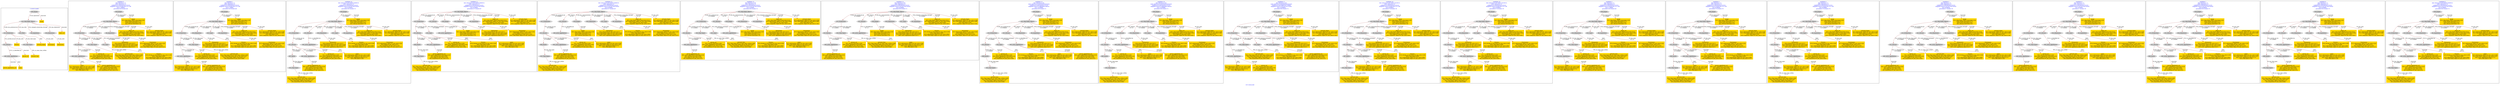 digraph n0 {
fontcolor="blue"
remincross="true"
label="s22-s-moca.xml"
subgraph cluster_0 {
label="1-correct model"
n2[style="filled",color="white",fillcolor="lightgray",label="E12_Production1"];
n3[style="filled",color="white",fillcolor="lightgray",label="E21_Person1"];
n4[shape="plaintext",style="filled",fillcolor="gold",label="Process"];
n5[style="filled",color="white",fillcolor="lightgray",label="E52_Time-Span1"];
n6[style="filled",color="white",fillcolor="lightgray",label="E82_Actor_Appellation1"];
n7[shape="plaintext",style="filled",fillcolor="gold",label="person_uri"];
n8[style="filled",color="white",fillcolor="lightgray",label="E22_Man-Made_Object1"];
n9[style="filled",color="white",fillcolor="lightgray",label="E35_Title1"];
n10[style="filled",color="white",fillcolor="lightgray",label="E8_Acquisition1"];
n11[style="filled",color="white",fillcolor="lightgray",label="E54_Dimension1"];
n12[shape="plaintext",style="filled",fillcolor="gold",label="object_uri"];
n13[shape="plaintext",style="filled",fillcolor="gold",label="Artwork_Name"];
n14[style="filled",color="white",fillcolor="lightgray",label="E38_Image1"];
n15[shape="plaintext",style="filled",fillcolor="gold",label="image"];
n16[shape="plaintext",style="filled",fillcolor="gold",label="Artwork_Year"];
n17[shape="plaintext",style="filled",fillcolor="gold",label="Dimensions"];
n18[shape="plaintext",style="filled",fillcolor="gold",label="person_appellation_uri"];
n19[shape="plaintext",style="filled",fillcolor="gold",label="name"];
n20[shape="plaintext",style="filled",fillcolor="gold",label="Provenance"];
}
subgraph cluster_1 {
label="candidate 0\nlink coherence:1.0\nnode coherence:1.0\nconfidence:0.5002042052115125\nmapping score:0.5334014017371709\ncost:17.99958\n-precision:0.83-recall:0.83"
n22[style="filled",color="white",fillcolor="lightgray",label="E12_Production1"];
n23[style="filled",color="white",fillcolor="lightgray",label="E21_Person1"];
n24[style="filled",color="white",fillcolor="lightgray",label="E52_Time-Span2"];
n25[style="filled",color="white",fillcolor="lightgray",label="E55_Type1"];
n26[style="filled",color="white",fillcolor="lightgray",label="E82_Actor_Appellation1"];
n27[style="filled",color="white",fillcolor="lightgray",label="E22_Man-Made_Object1"];
n28[style="filled",color="white",fillcolor="lightgray",label="E54_Dimension1"];
n29[style="filled",color="white",fillcolor="lightgray",label="E8_Acquisition1"];
n30[style="filled",color="white",fillcolor="lightgray",label="E38_Image1"];
n31[shape="plaintext",style="filled",fillcolor="gold",label="Artwork_Year\n[E52_Time-Span,P82_at_some_time_within,0.398]\n[E52_Time-Span,P82b_end_of_the_end,0.397]\n[E22_Man-Made_Object,classLink,0.11]\n[E8_Acquisition,P3_has_note,0.096]"];
n32[shape="plaintext",style="filled",fillcolor="gold",label="name\n[E73_Information_Object,P3_has_note,0.289]\n[E22_Man-Made_Object,P3_has_note,0.282]\n[E82_Actor_Appellation,label,0.271]\n[E35_Title,label,0.158]"];
n33[shape="plaintext",style="filled",fillcolor="gold",label="person_appellation_uri\n[E82_Actor_Appellation,classLink,0.918]\n[E21_Person,classLink,0.056]\n[E30_Right,P3_has_note,0.016]\n[E8_Acquisition,P3_has_note,0.01]"];
n34[shape="plaintext",style="filled",fillcolor="gold",label="image\n[E22_Man-Made_Object,classLink,0.329]\n[E38_Image,classLink,0.277]\n[E39_Actor,classLink,0.254]\n[E21_Person,classLink,0.14]"];
n35[shape="plaintext",style="filled",fillcolor="gold",label="object_uri\n[E22_Man-Made_Object,classLink,0.814]\n[E73_Information_Object,P3_has_note,0.063]\n[E30_Right,P3_has_note,0.062]\n[E33_Linguistic_Object,P3_has_note,0.061]"];
n36[shape="plaintext",style="filled",fillcolor="gold",label="person_uri\n[E21_Person,classLink,0.459]\n[E82_Actor_Appellation,classLink,0.328]\n[E30_Right,P3_has_note,0.128]\n[E8_Acquisition,P3_has_note,0.085]"];
n37[shape="plaintext",style="filled",fillcolor="gold",label="Dimensions\n[E54_Dimension,P3_has_note,0.917]\n[E73_Information_Object,P3_has_note,0.029]\n[E22_Man-Made_Object,P3_has_note,0.028]\n[E82_Actor_Appellation,label,0.027]"];
n38[shape="plaintext",style="filled",fillcolor="gold",label="Provenance\n[E73_Information_Object,P3_has_note,0.263]\n[E30_Right,P3_has_note,0.257]\n[E8_Acquisition,P3_has_note,0.243]\n[E22_Man-Made_Object,P3_has_note,0.237]"];
n39[shape="plaintext",style="filled",fillcolor="gold",label="Process\n[E29_Design_or_Procedure,P3_has_note,0.436]\n[E55_Type,label,0.408]\n[E73_Information_Object,P3_has_note,0.084]\n[E22_Man-Made_Object,P3_has_note,0.072]"];
n40[shape="plaintext",style="filled",fillcolor="gold",label="Artwork_Name\n[E73_Information_Object,P3_has_note,0.339]\n[E22_Man-Made_Object,P3_has_note,0.299]\n[E35_Title,label,0.205]\n[E33_Linguistic_Object,P3_has_note,0.158]"];
}
subgraph cluster_2 {
label="candidate 1\nlink coherence:1.0\nnode coherence:1.0\nconfidence:0.5002042052115125\nmapping score:0.5334014017371709\ncost:17.99961\n-precision:0.83-recall:0.83"
n42[style="filled",color="white",fillcolor="lightgray",label="E12_Production1"];
n43[style="filled",color="white",fillcolor="lightgray",label="E21_Person1"];
n44[style="filled",color="white",fillcolor="lightgray",label="E52_Time-Span2"];
n45[style="filled",color="white",fillcolor="lightgray",label="E82_Actor_Appellation1"];
n46[style="filled",color="white",fillcolor="lightgray",label="E22_Man-Made_Object1"];
n47[style="filled",color="white",fillcolor="lightgray",label="E54_Dimension1"];
n48[style="filled",color="white",fillcolor="lightgray",label="E55_Type2"];
n49[style="filled",color="white",fillcolor="lightgray",label="E8_Acquisition1"];
n50[style="filled",color="white",fillcolor="lightgray",label="E38_Image1"];
n51[shape="plaintext",style="filled",fillcolor="gold",label="Artwork_Year\n[E52_Time-Span,P82_at_some_time_within,0.398]\n[E52_Time-Span,P82b_end_of_the_end,0.397]\n[E22_Man-Made_Object,classLink,0.11]\n[E8_Acquisition,P3_has_note,0.096]"];
n52[shape="plaintext",style="filled",fillcolor="gold",label="Process\n[E29_Design_or_Procedure,P3_has_note,0.436]\n[E55_Type,label,0.408]\n[E73_Information_Object,P3_has_note,0.084]\n[E22_Man-Made_Object,P3_has_note,0.072]"];
n53[shape="plaintext",style="filled",fillcolor="gold",label="name\n[E73_Information_Object,P3_has_note,0.289]\n[E22_Man-Made_Object,P3_has_note,0.282]\n[E82_Actor_Appellation,label,0.271]\n[E35_Title,label,0.158]"];
n54[shape="plaintext",style="filled",fillcolor="gold",label="person_appellation_uri\n[E82_Actor_Appellation,classLink,0.918]\n[E21_Person,classLink,0.056]\n[E30_Right,P3_has_note,0.016]\n[E8_Acquisition,P3_has_note,0.01]"];
n55[shape="plaintext",style="filled",fillcolor="gold",label="image\n[E22_Man-Made_Object,classLink,0.329]\n[E38_Image,classLink,0.277]\n[E39_Actor,classLink,0.254]\n[E21_Person,classLink,0.14]"];
n56[shape="plaintext",style="filled",fillcolor="gold",label="object_uri\n[E22_Man-Made_Object,classLink,0.814]\n[E73_Information_Object,P3_has_note,0.063]\n[E30_Right,P3_has_note,0.062]\n[E33_Linguistic_Object,P3_has_note,0.061]"];
n57[shape="plaintext",style="filled",fillcolor="gold",label="person_uri\n[E21_Person,classLink,0.459]\n[E82_Actor_Appellation,classLink,0.328]\n[E30_Right,P3_has_note,0.128]\n[E8_Acquisition,P3_has_note,0.085]"];
n58[shape="plaintext",style="filled",fillcolor="gold",label="Dimensions\n[E54_Dimension,P3_has_note,0.917]\n[E73_Information_Object,P3_has_note,0.029]\n[E22_Man-Made_Object,P3_has_note,0.028]\n[E82_Actor_Appellation,label,0.027]"];
n59[shape="plaintext",style="filled",fillcolor="gold",label="Provenance\n[E73_Information_Object,P3_has_note,0.263]\n[E30_Right,P3_has_note,0.257]\n[E8_Acquisition,P3_has_note,0.243]\n[E22_Man-Made_Object,P3_has_note,0.237]"];
n60[shape="plaintext",style="filled",fillcolor="gold",label="Artwork_Name\n[E73_Information_Object,P3_has_note,0.339]\n[E22_Man-Made_Object,P3_has_note,0.299]\n[E35_Title,label,0.205]\n[E33_Linguistic_Object,P3_has_note,0.158]"];
}
subgraph cluster_3 {
label="candidate 10\nlink coherence:0.9523809523809523\nnode coherence:1.0\nconfidence:0.5002042052115125\nmapping score:0.5167347350705042\ncost:20.99958\n-precision:0.62-recall:0.72"
n62[style="filled",color="white",fillcolor="lightgray",label="E12_Production1"];
n63[style="filled",color="white",fillcolor="lightgray",label="E21_Person1"];
n64[style="filled",color="white",fillcolor="lightgray",label="E67_Birth1"];
n65[style="filled",color="white",fillcolor="lightgray",label="E82_Actor_Appellation1"];
n66[style="filled",color="white",fillcolor="lightgray",label="E21_Person2"];
n67[style="filled",color="white",fillcolor="lightgray",label="E82_Actor_Appellation2"];
n68[style="filled",color="white",fillcolor="lightgray",label="E22_Man-Made_Object1"];
n69[style="filled",color="white",fillcolor="lightgray",label="E54_Dimension1"];
n70[style="filled",color="white",fillcolor="lightgray",label="E55_Type2"];
n71[style="filled",color="white",fillcolor="lightgray",label="E8_Acquisition1"];
n72[style="filled",color="white",fillcolor="lightgray",label="E38_Image1"];
n73[style="filled",color="white",fillcolor="lightgray",label="E52_Time-Span1"];
n74[shape="plaintext",style="filled",fillcolor="gold",label="name\n[E73_Information_Object,P3_has_note,0.289]\n[E22_Man-Made_Object,P3_has_note,0.282]\n[E82_Actor_Appellation,label,0.271]\n[E35_Title,label,0.158]"];
n75[shape="plaintext",style="filled",fillcolor="gold",label="Process\n[E29_Design_or_Procedure,P3_has_note,0.436]\n[E55_Type,label,0.408]\n[E73_Information_Object,P3_has_note,0.084]\n[E22_Man-Made_Object,P3_has_note,0.072]"];
n76[shape="plaintext",style="filled",fillcolor="gold",label="person_appellation_uri\n[E82_Actor_Appellation,classLink,0.918]\n[E21_Person,classLink,0.056]\n[E30_Right,P3_has_note,0.016]\n[E8_Acquisition,P3_has_note,0.01]"];
n77[shape="plaintext",style="filled",fillcolor="gold",label="image\n[E22_Man-Made_Object,classLink,0.329]\n[E38_Image,classLink,0.277]\n[E39_Actor,classLink,0.254]\n[E21_Person,classLink,0.14]"];
n78[shape="plaintext",style="filled",fillcolor="gold",label="object_uri\n[E22_Man-Made_Object,classLink,0.814]\n[E73_Information_Object,P3_has_note,0.063]\n[E30_Right,P3_has_note,0.062]\n[E33_Linguistic_Object,P3_has_note,0.061]"];
n79[shape="plaintext",style="filled",fillcolor="gold",label="person_uri\n[E21_Person,classLink,0.459]\n[E82_Actor_Appellation,classLink,0.328]\n[E30_Right,P3_has_note,0.128]\n[E8_Acquisition,P3_has_note,0.085]"];
n80[shape="plaintext",style="filled",fillcolor="gold",label="Dimensions\n[E54_Dimension,P3_has_note,0.917]\n[E73_Information_Object,P3_has_note,0.029]\n[E22_Man-Made_Object,P3_has_note,0.028]\n[E82_Actor_Appellation,label,0.027]"];
n81[shape="plaintext",style="filled",fillcolor="gold",label="Provenance\n[E73_Information_Object,P3_has_note,0.263]\n[E30_Right,P3_has_note,0.257]\n[E8_Acquisition,P3_has_note,0.243]\n[E22_Man-Made_Object,P3_has_note,0.237]"];
n82[shape="plaintext",style="filled",fillcolor="gold",label="Artwork_Name\n[E73_Information_Object,P3_has_note,0.339]\n[E22_Man-Made_Object,P3_has_note,0.299]\n[E35_Title,label,0.205]\n[E33_Linguistic_Object,P3_has_note,0.158]"];
n83[shape="plaintext",style="filled",fillcolor="gold",label="Artwork_Year\n[E52_Time-Span,P82_at_some_time_within,0.398]\n[E52_Time-Span,P82b_end_of_the_end,0.397]\n[E22_Man-Made_Object,classLink,0.11]\n[E8_Acquisition,P3_has_note,0.096]"];
}
subgraph cluster_4 {
label="candidate 11\nlink coherence:0.9523809523809523\nnode coherence:1.0\nconfidence:0.5002042052115125\nmapping score:0.5167347350705042\ncost:20.99961\n-precision:0.57-recall:0.67"
n85[style="filled",color="white",fillcolor="lightgray",label="E12_Production1"];
n86[style="filled",color="white",fillcolor="lightgray",label="E21_Person1"];
n87[style="filled",color="white",fillcolor="lightgray",label="E55_Type1"];
n88[style="filled",color="white",fillcolor="lightgray",label="E69_Death1"];
n89[style="filled",color="white",fillcolor="lightgray",label="E82_Actor_Appellation1"];
n90[style="filled",color="white",fillcolor="lightgray",label="E21_Person2"];
n91[style="filled",color="white",fillcolor="lightgray",label="E82_Actor_Appellation2"];
n92[style="filled",color="white",fillcolor="lightgray",label="E22_Man-Made_Object1"];
n93[style="filled",color="white",fillcolor="lightgray",label="E38_Image1"];
n94[style="filled",color="white",fillcolor="lightgray",label="E54_Dimension1"];
n95[style="filled",color="white",fillcolor="lightgray",label="E8_Acquisition1"];
n96[style="filled",color="white",fillcolor="lightgray",label="E52_Time-Span4"];
n97[shape="plaintext",style="filled",fillcolor="gold",label="name\n[E73_Information_Object,P3_has_note,0.289]\n[E22_Man-Made_Object,P3_has_note,0.282]\n[E82_Actor_Appellation,label,0.271]\n[E35_Title,label,0.158]"];
n98[shape="plaintext",style="filled",fillcolor="gold",label="person_appellation_uri\n[E82_Actor_Appellation,classLink,0.918]\n[E21_Person,classLink,0.056]\n[E30_Right,P3_has_note,0.016]\n[E8_Acquisition,P3_has_note,0.01]"];
n99[shape="plaintext",style="filled",fillcolor="gold",label="image\n[E22_Man-Made_Object,classLink,0.329]\n[E38_Image,classLink,0.277]\n[E39_Actor,classLink,0.254]\n[E21_Person,classLink,0.14]"];
n100[shape="plaintext",style="filled",fillcolor="gold",label="object_uri\n[E22_Man-Made_Object,classLink,0.814]\n[E73_Information_Object,P3_has_note,0.063]\n[E30_Right,P3_has_note,0.062]\n[E33_Linguistic_Object,P3_has_note,0.061]"];
n101[shape="plaintext",style="filled",fillcolor="gold",label="person_uri\n[E21_Person,classLink,0.459]\n[E82_Actor_Appellation,classLink,0.328]\n[E30_Right,P3_has_note,0.128]\n[E8_Acquisition,P3_has_note,0.085]"];
n102[shape="plaintext",style="filled",fillcolor="gold",label="Dimensions\n[E54_Dimension,P3_has_note,0.917]\n[E73_Information_Object,P3_has_note,0.029]\n[E22_Man-Made_Object,P3_has_note,0.028]\n[E82_Actor_Appellation,label,0.027]"];
n103[shape="plaintext",style="filled",fillcolor="gold",label="Provenance\n[E73_Information_Object,P3_has_note,0.263]\n[E30_Right,P3_has_note,0.257]\n[E8_Acquisition,P3_has_note,0.243]\n[E22_Man-Made_Object,P3_has_note,0.237]"];
n104[shape="plaintext",style="filled",fillcolor="gold",label="Artwork_Year\n[E52_Time-Span,P82_at_some_time_within,0.398]\n[E52_Time-Span,P82b_end_of_the_end,0.397]\n[E22_Man-Made_Object,classLink,0.11]\n[E8_Acquisition,P3_has_note,0.096]"];
n105[shape="plaintext",style="filled",fillcolor="gold",label="Process\n[E29_Design_or_Procedure,P3_has_note,0.436]\n[E55_Type,label,0.408]\n[E73_Information_Object,P3_has_note,0.084]\n[E22_Man-Made_Object,P3_has_note,0.072]"];
n106[shape="plaintext",style="filled",fillcolor="gold",label="Artwork_Name\n[E73_Information_Object,P3_has_note,0.339]\n[E22_Man-Made_Object,P3_has_note,0.299]\n[E35_Title,label,0.205]\n[E33_Linguistic_Object,P3_has_note,0.158]"];
}
subgraph cluster_5 {
label="candidate 12\nlink coherence:0.9523809523809523\nnode coherence:1.0\nconfidence:0.5002042052115125\nmapping score:0.5167347350705042\ncost:20.99964\n-precision:0.57-recall:0.67"
n108[style="filled",color="white",fillcolor="lightgray",label="E12_Production1"];
n109[style="filled",color="white",fillcolor="lightgray",label="E21_Person1"];
n110[style="filled",color="white",fillcolor="lightgray",label="E69_Death1"];
n111[style="filled",color="white",fillcolor="lightgray",label="E82_Actor_Appellation1"];
n112[style="filled",color="white",fillcolor="lightgray",label="E21_Person2"];
n113[style="filled",color="white",fillcolor="lightgray",label="E82_Actor_Appellation2"];
n114[style="filled",color="white",fillcolor="lightgray",label="E22_Man-Made_Object1"];
n115[style="filled",color="white",fillcolor="lightgray",label="E38_Image1"];
n116[style="filled",color="white",fillcolor="lightgray",label="E54_Dimension1"];
n117[style="filled",color="white",fillcolor="lightgray",label="E55_Type2"];
n118[style="filled",color="white",fillcolor="lightgray",label="E8_Acquisition1"];
n119[style="filled",color="white",fillcolor="lightgray",label="E52_Time-Span4"];
n120[shape="plaintext",style="filled",fillcolor="gold",label="name\n[E73_Information_Object,P3_has_note,0.289]\n[E22_Man-Made_Object,P3_has_note,0.282]\n[E82_Actor_Appellation,label,0.271]\n[E35_Title,label,0.158]"];
n121[shape="plaintext",style="filled",fillcolor="gold",label="Process\n[E29_Design_or_Procedure,P3_has_note,0.436]\n[E55_Type,label,0.408]\n[E73_Information_Object,P3_has_note,0.084]\n[E22_Man-Made_Object,P3_has_note,0.072]"];
n122[shape="plaintext",style="filled",fillcolor="gold",label="person_appellation_uri\n[E82_Actor_Appellation,classLink,0.918]\n[E21_Person,classLink,0.056]\n[E30_Right,P3_has_note,0.016]\n[E8_Acquisition,P3_has_note,0.01]"];
n123[shape="plaintext",style="filled",fillcolor="gold",label="image\n[E22_Man-Made_Object,classLink,0.329]\n[E38_Image,classLink,0.277]\n[E39_Actor,classLink,0.254]\n[E21_Person,classLink,0.14]"];
n124[shape="plaintext",style="filled",fillcolor="gold",label="object_uri\n[E22_Man-Made_Object,classLink,0.814]\n[E73_Information_Object,P3_has_note,0.063]\n[E30_Right,P3_has_note,0.062]\n[E33_Linguistic_Object,P3_has_note,0.061]"];
n125[shape="plaintext",style="filled",fillcolor="gold",label="person_uri\n[E21_Person,classLink,0.459]\n[E82_Actor_Appellation,classLink,0.328]\n[E30_Right,P3_has_note,0.128]\n[E8_Acquisition,P3_has_note,0.085]"];
n126[shape="plaintext",style="filled",fillcolor="gold",label="Dimensions\n[E54_Dimension,P3_has_note,0.917]\n[E73_Information_Object,P3_has_note,0.029]\n[E22_Man-Made_Object,P3_has_note,0.028]\n[E82_Actor_Appellation,label,0.027]"];
n127[shape="plaintext",style="filled",fillcolor="gold",label="Provenance\n[E73_Information_Object,P3_has_note,0.263]\n[E30_Right,P3_has_note,0.257]\n[E8_Acquisition,P3_has_note,0.243]\n[E22_Man-Made_Object,P3_has_note,0.237]"];
n128[shape="plaintext",style="filled",fillcolor="gold",label="Artwork_Year\n[E52_Time-Span,P82_at_some_time_within,0.398]\n[E52_Time-Span,P82b_end_of_the_end,0.397]\n[E22_Man-Made_Object,classLink,0.11]\n[E8_Acquisition,P3_has_note,0.096]"];
n129[shape="plaintext",style="filled",fillcolor="gold",label="Artwork_Name\n[E73_Information_Object,P3_has_note,0.339]\n[E22_Man-Made_Object,P3_has_note,0.299]\n[E35_Title,label,0.205]\n[E33_Linguistic_Object,P3_has_note,0.158]"];
}
subgraph cluster_6 {
label="candidate 13\nlink coherence:0.95\nnode coherence:1.0\nconfidence:0.5002042052115125\nmapping score:0.5167347350705042\ncost:19.99961\n-precision:0.65-recall:0.72"
n131[style="filled",color="white",fillcolor="lightgray",label="E12_Production1"];
n132[style="filled",color="white",fillcolor="lightgray",label="E21_Person1"];
n133[style="filled",color="white",fillcolor="lightgray",label="E52_Time-Span2"];
n134[style="filled",color="white",fillcolor="lightgray",label="E55_Type1"];
n135[style="filled",color="white",fillcolor="lightgray",label="E82_Actor_Appellation1"];
n136[style="filled",color="white",fillcolor="lightgray",label="E21_Person2"];
n137[style="filled",color="white",fillcolor="lightgray",label="E82_Actor_Appellation2"];
n138[style="filled",color="white",fillcolor="lightgray",label="E22_Man-Made_Object1"];
n139[style="filled",color="white",fillcolor="lightgray",label="E38_Image1"];
n140[style="filled",color="white",fillcolor="lightgray",label="E54_Dimension1"];
n141[style="filled",color="white",fillcolor="lightgray",label="E8_Acquisition1"];
n142[shape="plaintext",style="filled",fillcolor="gold",label="name\n[E73_Information_Object,P3_has_note,0.289]\n[E22_Man-Made_Object,P3_has_note,0.282]\n[E82_Actor_Appellation,label,0.271]\n[E35_Title,label,0.158]"];
n143[shape="plaintext",style="filled",fillcolor="gold",label="Artwork_Year\n[E52_Time-Span,P82_at_some_time_within,0.398]\n[E52_Time-Span,P82b_end_of_the_end,0.397]\n[E22_Man-Made_Object,classLink,0.11]\n[E8_Acquisition,P3_has_note,0.096]"];
n144[shape="plaintext",style="filled",fillcolor="gold",label="person_appellation_uri\n[E82_Actor_Appellation,classLink,0.918]\n[E21_Person,classLink,0.056]\n[E30_Right,P3_has_note,0.016]\n[E8_Acquisition,P3_has_note,0.01]"];
n145[shape="plaintext",style="filled",fillcolor="gold",label="image\n[E22_Man-Made_Object,classLink,0.329]\n[E38_Image,classLink,0.277]\n[E39_Actor,classLink,0.254]\n[E21_Person,classLink,0.14]"];
n146[shape="plaintext",style="filled",fillcolor="gold",label="object_uri\n[E22_Man-Made_Object,classLink,0.814]\n[E73_Information_Object,P3_has_note,0.063]\n[E30_Right,P3_has_note,0.062]\n[E33_Linguistic_Object,P3_has_note,0.061]"];
n147[shape="plaintext",style="filled",fillcolor="gold",label="person_uri\n[E21_Person,classLink,0.459]\n[E82_Actor_Appellation,classLink,0.328]\n[E30_Right,P3_has_note,0.128]\n[E8_Acquisition,P3_has_note,0.085]"];
n148[shape="plaintext",style="filled",fillcolor="gold",label="Dimensions\n[E54_Dimension,P3_has_note,0.917]\n[E73_Information_Object,P3_has_note,0.029]\n[E22_Man-Made_Object,P3_has_note,0.028]\n[E82_Actor_Appellation,label,0.027]"];
n149[shape="plaintext",style="filled",fillcolor="gold",label="Provenance\n[E73_Information_Object,P3_has_note,0.263]\n[E30_Right,P3_has_note,0.257]\n[E8_Acquisition,P3_has_note,0.243]\n[E22_Man-Made_Object,P3_has_note,0.237]"];
n150[shape="plaintext",style="filled",fillcolor="gold",label="Process\n[E29_Design_or_Procedure,P3_has_note,0.436]\n[E55_Type,label,0.408]\n[E73_Information_Object,P3_has_note,0.084]\n[E22_Man-Made_Object,P3_has_note,0.072]"];
n151[shape="plaintext",style="filled",fillcolor="gold",label="Artwork_Name\n[E73_Information_Object,P3_has_note,0.339]\n[E22_Man-Made_Object,P3_has_note,0.299]\n[E35_Title,label,0.205]\n[E33_Linguistic_Object,P3_has_note,0.158]"];
}
subgraph cluster_7 {
label="candidate 14\nlink coherence:0.95\nnode coherence:1.0\nconfidence:0.5002042052115125\nmapping score:0.5167347350705042\ncost:19.99964\n-precision:0.65-recall:0.72"
n153[style="filled",color="white",fillcolor="lightgray",label="E12_Production1"];
n154[style="filled",color="white",fillcolor="lightgray",label="E21_Person1"];
n155[style="filled",color="white",fillcolor="lightgray",label="E52_Time-Span2"];
n156[style="filled",color="white",fillcolor="lightgray",label="E82_Actor_Appellation1"];
n157[style="filled",color="white",fillcolor="lightgray",label="E21_Person2"];
n158[style="filled",color="white",fillcolor="lightgray",label="E82_Actor_Appellation2"];
n159[style="filled",color="white",fillcolor="lightgray",label="E22_Man-Made_Object1"];
n160[style="filled",color="white",fillcolor="lightgray",label="E38_Image1"];
n161[style="filled",color="white",fillcolor="lightgray",label="E54_Dimension1"];
n162[style="filled",color="white",fillcolor="lightgray",label="E55_Type2"];
n163[style="filled",color="white",fillcolor="lightgray",label="E8_Acquisition1"];
n164[shape="plaintext",style="filled",fillcolor="gold",label="name\n[E73_Information_Object,P3_has_note,0.289]\n[E22_Man-Made_Object,P3_has_note,0.282]\n[E82_Actor_Appellation,label,0.271]\n[E35_Title,label,0.158]"];
n165[shape="plaintext",style="filled",fillcolor="gold",label="Artwork_Year\n[E52_Time-Span,P82_at_some_time_within,0.398]\n[E52_Time-Span,P82b_end_of_the_end,0.397]\n[E22_Man-Made_Object,classLink,0.11]\n[E8_Acquisition,P3_has_note,0.096]"];
n166[shape="plaintext",style="filled",fillcolor="gold",label="Process\n[E29_Design_or_Procedure,P3_has_note,0.436]\n[E55_Type,label,0.408]\n[E73_Information_Object,P3_has_note,0.084]\n[E22_Man-Made_Object,P3_has_note,0.072]"];
n167[shape="plaintext",style="filled",fillcolor="gold",label="person_appellation_uri\n[E82_Actor_Appellation,classLink,0.918]\n[E21_Person,classLink,0.056]\n[E30_Right,P3_has_note,0.016]\n[E8_Acquisition,P3_has_note,0.01]"];
n168[shape="plaintext",style="filled",fillcolor="gold",label="image\n[E22_Man-Made_Object,classLink,0.329]\n[E38_Image,classLink,0.277]\n[E39_Actor,classLink,0.254]\n[E21_Person,classLink,0.14]"];
n169[shape="plaintext",style="filled",fillcolor="gold",label="object_uri\n[E22_Man-Made_Object,classLink,0.814]\n[E73_Information_Object,P3_has_note,0.063]\n[E30_Right,P3_has_note,0.062]\n[E33_Linguistic_Object,P3_has_note,0.061]"];
n170[shape="plaintext",style="filled",fillcolor="gold",label="person_uri\n[E21_Person,classLink,0.459]\n[E82_Actor_Appellation,classLink,0.328]\n[E30_Right,P3_has_note,0.128]\n[E8_Acquisition,P3_has_note,0.085]"];
n171[shape="plaintext",style="filled",fillcolor="gold",label="Dimensions\n[E54_Dimension,P3_has_note,0.917]\n[E73_Information_Object,P3_has_note,0.029]\n[E22_Man-Made_Object,P3_has_note,0.028]\n[E82_Actor_Appellation,label,0.027]"];
n172[shape="plaintext",style="filled",fillcolor="gold",label="Provenance\n[E73_Information_Object,P3_has_note,0.263]\n[E30_Right,P3_has_note,0.257]\n[E8_Acquisition,P3_has_note,0.243]\n[E22_Man-Made_Object,P3_has_note,0.237]"];
n173[shape="plaintext",style="filled",fillcolor="gold",label="Artwork_Name\n[E73_Information_Object,P3_has_note,0.339]\n[E22_Man-Made_Object,P3_has_note,0.299]\n[E35_Title,label,0.205]\n[E33_Linguistic_Object,P3_has_note,0.158]"];
}
subgraph cluster_8 {
label="candidate 15\nlink coherence:0.95\nnode coherence:0.9444444444444444\nconfidence:0.5002042052115125\nmapping score:0.5148828832186524\ncost:118.99965\n-precision:0.65-recall:0.72"
n175[style="filled",color="white",fillcolor="lightgray",label="E12_Production1"];
n176[style="filled",color="white",fillcolor="lightgray",label="E21_Person1"];
n177[style="filled",color="white",fillcolor="lightgray",label="E55_Type1"];
n178[style="filled",color="white",fillcolor="lightgray",label="E69_Death1"];
n179[style="filled",color="white",fillcolor="lightgray",label="E21_Person2"];
n180[style="filled",color="white",fillcolor="lightgray",label="E82_Actor_Appellation2"];
n181[style="filled",color="white",fillcolor="lightgray",label="E22_Man-Made_Object1"];
n182[style="filled",color="white",fillcolor="lightgray",label="E54_Dimension1"];
n183[style="filled",color="white",fillcolor="lightgray",label="E8_Acquisition1"];
n184[style="filled",color="white",fillcolor="lightgray",label="E38_Image1"];
n185[style="filled",color="white",fillcolor="lightgray",label="E52_Time-Span4"];
n186[shape="plaintext",style="filled",fillcolor="gold",label="name\n[E73_Information_Object,P3_has_note,0.289]\n[E22_Man-Made_Object,P3_has_note,0.282]\n[E82_Actor_Appellation,label,0.271]\n[E35_Title,label,0.158]"];
n187[shape="plaintext",style="filled",fillcolor="gold",label="person_appellation_uri\n[E82_Actor_Appellation,classLink,0.918]\n[E21_Person,classLink,0.056]\n[E30_Right,P3_has_note,0.016]\n[E8_Acquisition,P3_has_note,0.01]"];
n188[shape="plaintext",style="filled",fillcolor="gold",label="image\n[E22_Man-Made_Object,classLink,0.329]\n[E38_Image,classLink,0.277]\n[E39_Actor,classLink,0.254]\n[E21_Person,classLink,0.14]"];
n189[shape="plaintext",style="filled",fillcolor="gold",label="object_uri\n[E22_Man-Made_Object,classLink,0.814]\n[E73_Information_Object,P3_has_note,0.063]\n[E30_Right,P3_has_note,0.062]\n[E33_Linguistic_Object,P3_has_note,0.061]"];
n190[shape="plaintext",style="filled",fillcolor="gold",label="person_uri\n[E21_Person,classLink,0.459]\n[E82_Actor_Appellation,classLink,0.328]\n[E30_Right,P3_has_note,0.128]\n[E8_Acquisition,P3_has_note,0.085]"];
n191[shape="plaintext",style="filled",fillcolor="gold",label="Dimensions\n[E54_Dimension,P3_has_note,0.917]\n[E73_Information_Object,P3_has_note,0.029]\n[E22_Man-Made_Object,P3_has_note,0.028]\n[E82_Actor_Appellation,label,0.027]"];
n192[shape="plaintext",style="filled",fillcolor="gold",label="Provenance\n[E73_Information_Object,P3_has_note,0.263]\n[E30_Right,P3_has_note,0.257]\n[E8_Acquisition,P3_has_note,0.243]\n[E22_Man-Made_Object,P3_has_note,0.237]"];
n193[shape="plaintext",style="filled",fillcolor="gold",label="Artwork_Year\n[E52_Time-Span,P82_at_some_time_within,0.398]\n[E52_Time-Span,P82b_end_of_the_end,0.397]\n[E22_Man-Made_Object,classLink,0.11]\n[E8_Acquisition,P3_has_note,0.096]"];
n194[shape="plaintext",style="filled",fillcolor="gold",label="Process\n[E29_Design_or_Procedure,P3_has_note,0.436]\n[E55_Type,label,0.408]\n[E73_Information_Object,P3_has_note,0.084]\n[E22_Man-Made_Object,P3_has_note,0.072]"];
n195[shape="plaintext",style="filled",fillcolor="gold",label="Artwork_Name\n[E73_Information_Object,P3_has_note,0.339]\n[E22_Man-Made_Object,P3_has_note,0.299]\n[E35_Title,label,0.205]\n[E33_Linguistic_Object,P3_has_note,0.158]"];
}
subgraph cluster_9 {
label="candidate 16\nlink coherence:0.95\nnode coherence:0.9444444444444444\nconfidence:0.5002042052115125\nmapping score:0.5148828832186524\ncost:118.99968\n-precision:0.65-recall:0.72"
n197[style="filled",color="white",fillcolor="lightgray",label="E12_Production1"];
n198[style="filled",color="white",fillcolor="lightgray",label="E21_Person1"];
n199[style="filled",color="white",fillcolor="lightgray",label="E69_Death1"];
n200[style="filled",color="white",fillcolor="lightgray",label="E21_Person2"];
n201[style="filled",color="white",fillcolor="lightgray",label="E82_Actor_Appellation2"];
n202[style="filled",color="white",fillcolor="lightgray",label="E22_Man-Made_Object1"];
n203[style="filled",color="white",fillcolor="lightgray",label="E54_Dimension1"];
n204[style="filled",color="white",fillcolor="lightgray",label="E55_Type2"];
n205[style="filled",color="white",fillcolor="lightgray",label="E8_Acquisition1"];
n206[style="filled",color="white",fillcolor="lightgray",label="E38_Image1"];
n207[style="filled",color="white",fillcolor="lightgray",label="E52_Time-Span4"];
n208[shape="plaintext",style="filled",fillcolor="gold",label="name\n[E73_Information_Object,P3_has_note,0.289]\n[E22_Man-Made_Object,P3_has_note,0.282]\n[E82_Actor_Appellation,label,0.271]\n[E35_Title,label,0.158]"];
n209[shape="plaintext",style="filled",fillcolor="gold",label="Process\n[E29_Design_or_Procedure,P3_has_note,0.436]\n[E55_Type,label,0.408]\n[E73_Information_Object,P3_has_note,0.084]\n[E22_Man-Made_Object,P3_has_note,0.072]"];
n210[shape="plaintext",style="filled",fillcolor="gold",label="person_appellation_uri\n[E82_Actor_Appellation,classLink,0.918]\n[E21_Person,classLink,0.056]\n[E30_Right,P3_has_note,0.016]\n[E8_Acquisition,P3_has_note,0.01]"];
n211[shape="plaintext",style="filled",fillcolor="gold",label="image\n[E22_Man-Made_Object,classLink,0.329]\n[E38_Image,classLink,0.277]\n[E39_Actor,classLink,0.254]\n[E21_Person,classLink,0.14]"];
n212[shape="plaintext",style="filled",fillcolor="gold",label="object_uri\n[E22_Man-Made_Object,classLink,0.814]\n[E73_Information_Object,P3_has_note,0.063]\n[E30_Right,P3_has_note,0.062]\n[E33_Linguistic_Object,P3_has_note,0.061]"];
n213[shape="plaintext",style="filled",fillcolor="gold",label="person_uri\n[E21_Person,classLink,0.459]\n[E82_Actor_Appellation,classLink,0.328]\n[E30_Right,P3_has_note,0.128]\n[E8_Acquisition,P3_has_note,0.085]"];
n214[shape="plaintext",style="filled",fillcolor="gold",label="Dimensions\n[E54_Dimension,P3_has_note,0.917]\n[E73_Information_Object,P3_has_note,0.029]\n[E22_Man-Made_Object,P3_has_note,0.028]\n[E82_Actor_Appellation,label,0.027]"];
n215[shape="plaintext",style="filled",fillcolor="gold",label="Provenance\n[E73_Information_Object,P3_has_note,0.263]\n[E30_Right,P3_has_note,0.257]\n[E8_Acquisition,P3_has_note,0.243]\n[E22_Man-Made_Object,P3_has_note,0.237]"];
n216[shape="plaintext",style="filled",fillcolor="gold",label="Artwork_Year\n[E52_Time-Span,P82_at_some_time_within,0.398]\n[E52_Time-Span,P82b_end_of_the_end,0.397]\n[E22_Man-Made_Object,classLink,0.11]\n[E8_Acquisition,P3_has_note,0.096]"];
n217[shape="plaintext",style="filled",fillcolor="gold",label="Artwork_Name\n[E73_Information_Object,P3_has_note,0.339]\n[E22_Man-Made_Object,P3_has_note,0.299]\n[E35_Title,label,0.205]\n[E33_Linguistic_Object,P3_has_note,0.158]"];
}
subgraph cluster_10 {
label="candidate 17\nlink coherence:0.95\nnode coherence:0.9444444444444444\nconfidence:0.48708667627216845\nmapping score:0.5105103735722043\ncost:118.99958\n-precision:0.65-recall:0.72"
n219[style="filled",color="white",fillcolor="lightgray",label="E12_Production1"];
n220[style="filled",color="white",fillcolor="lightgray",label="E21_Person1"];
n221[style="filled",color="white",fillcolor="lightgray",label="E52_Time-Span2"];
n222[style="filled",color="white",fillcolor="lightgray",label="E55_Type1"];
n223[style="filled",color="white",fillcolor="lightgray",label="E82_Actor_Appellation1"];
n224[style="filled",color="white",fillcolor="lightgray",label="E21_Person2"];
n225[style="filled",color="white",fillcolor="lightgray",label="E82_Actor_Appellation2"];
n226[style="filled",color="white",fillcolor="lightgray",label="E22_Man-Made_Object1"];
n227[style="filled",color="white",fillcolor="lightgray",label="E54_Dimension1"];
n228[style="filled",color="white",fillcolor="lightgray",label="E8_Acquisition1"];
n229[style="filled",color="white",fillcolor="lightgray",label="E38_Image1"];
n230[shape="plaintext",style="filled",fillcolor="gold",label="Artwork_Year\n[E52_Time-Span,P82_at_some_time_within,0.398]\n[E52_Time-Span,P82b_end_of_the_end,0.397]\n[E22_Man-Made_Object,classLink,0.11]\n[E8_Acquisition,P3_has_note,0.096]"];
n231[shape="plaintext",style="filled",fillcolor="gold",label="person_appellation_uri\n[E82_Actor_Appellation,classLink,0.918]\n[E21_Person,classLink,0.056]\n[E30_Right,P3_has_note,0.016]\n[E8_Acquisition,P3_has_note,0.01]"];
n232[shape="plaintext",style="filled",fillcolor="gold",label="name\n[E73_Information_Object,P3_has_note,0.289]\n[E22_Man-Made_Object,P3_has_note,0.282]\n[E82_Actor_Appellation,label,0.271]\n[E35_Title,label,0.158]"];
n233[shape="plaintext",style="filled",fillcolor="gold",label="person_uri\n[E21_Person,classLink,0.459]\n[E82_Actor_Appellation,classLink,0.328]\n[E30_Right,P3_has_note,0.128]\n[E8_Acquisition,P3_has_note,0.085]"];
n234[shape="plaintext",style="filled",fillcolor="gold",label="image\n[E22_Man-Made_Object,classLink,0.329]\n[E38_Image,classLink,0.277]\n[E39_Actor,classLink,0.254]\n[E21_Person,classLink,0.14]"];
n235[shape="plaintext",style="filled",fillcolor="gold",label="object_uri\n[E22_Man-Made_Object,classLink,0.814]\n[E73_Information_Object,P3_has_note,0.063]\n[E30_Right,P3_has_note,0.062]\n[E33_Linguistic_Object,P3_has_note,0.061]"];
n236[shape="plaintext",style="filled",fillcolor="gold",label="Dimensions\n[E54_Dimension,P3_has_note,0.917]\n[E73_Information_Object,P3_has_note,0.029]\n[E22_Man-Made_Object,P3_has_note,0.028]\n[E82_Actor_Appellation,label,0.027]"];
n237[shape="plaintext",style="filled",fillcolor="gold",label="Provenance\n[E73_Information_Object,P3_has_note,0.263]\n[E30_Right,P3_has_note,0.257]\n[E8_Acquisition,P3_has_note,0.243]\n[E22_Man-Made_Object,P3_has_note,0.237]"];
n238[shape="plaintext",style="filled",fillcolor="gold",label="Process\n[E29_Design_or_Procedure,P3_has_note,0.436]\n[E55_Type,label,0.408]\n[E73_Information_Object,P3_has_note,0.084]\n[E22_Man-Made_Object,P3_has_note,0.072]"];
n239[shape="plaintext",style="filled",fillcolor="gold",label="Artwork_Name\n[E73_Information_Object,P3_has_note,0.339]\n[E22_Man-Made_Object,P3_has_note,0.299]\n[E35_Title,label,0.205]\n[E33_Linguistic_Object,P3_has_note,0.158]"];
}
subgraph cluster_11 {
label="candidate 18\nlink coherence:0.9473684210526315\nnode coherence:1.0\nconfidence:0.5002042052115125\nmapping score:0.5334014017371709\ncost:18.99955\n-precision:0.74-recall:0.78"
n241[style="filled",color="white",fillcolor="lightgray",label="E12_Production1"];
n242[style="filled",color="white",fillcolor="lightgray",label="E21_Person1"];
n243[style="filled",color="white",fillcolor="lightgray",label="E55_Type1"];
n244[style="filled",color="white",fillcolor="lightgray",label="E67_Birth1"];
n245[style="filled",color="white",fillcolor="lightgray",label="E82_Actor_Appellation1"];
n246[style="filled",color="white",fillcolor="lightgray",label="E22_Man-Made_Object1"];
n247[style="filled",color="white",fillcolor="lightgray",label="E54_Dimension1"];
n248[style="filled",color="white",fillcolor="lightgray",label="E8_Acquisition1"];
n249[style="filled",color="white",fillcolor="lightgray",label="E38_Image1"];
n250[style="filled",color="white",fillcolor="lightgray",label="E52_Time-Span1"];
n251[shape="plaintext",style="filled",fillcolor="gold",label="name\n[E73_Information_Object,P3_has_note,0.289]\n[E22_Man-Made_Object,P3_has_note,0.282]\n[E82_Actor_Appellation,label,0.271]\n[E35_Title,label,0.158]"];
n252[shape="plaintext",style="filled",fillcolor="gold",label="person_appellation_uri\n[E82_Actor_Appellation,classLink,0.918]\n[E21_Person,classLink,0.056]\n[E30_Right,P3_has_note,0.016]\n[E8_Acquisition,P3_has_note,0.01]"];
n253[shape="plaintext",style="filled",fillcolor="gold",label="image\n[E22_Man-Made_Object,classLink,0.329]\n[E38_Image,classLink,0.277]\n[E39_Actor,classLink,0.254]\n[E21_Person,classLink,0.14]"];
n254[shape="plaintext",style="filled",fillcolor="gold",label="object_uri\n[E22_Man-Made_Object,classLink,0.814]\n[E73_Information_Object,P3_has_note,0.063]\n[E30_Right,P3_has_note,0.062]\n[E33_Linguistic_Object,P3_has_note,0.061]"];
n255[shape="plaintext",style="filled",fillcolor="gold",label="person_uri\n[E21_Person,classLink,0.459]\n[E82_Actor_Appellation,classLink,0.328]\n[E30_Right,P3_has_note,0.128]\n[E8_Acquisition,P3_has_note,0.085]"];
n256[shape="plaintext",style="filled",fillcolor="gold",label="Dimensions\n[E54_Dimension,P3_has_note,0.917]\n[E73_Information_Object,P3_has_note,0.029]\n[E22_Man-Made_Object,P3_has_note,0.028]\n[E82_Actor_Appellation,label,0.027]"];
n257[shape="plaintext",style="filled",fillcolor="gold",label="Provenance\n[E73_Information_Object,P3_has_note,0.263]\n[E30_Right,P3_has_note,0.257]\n[E8_Acquisition,P3_has_note,0.243]\n[E22_Man-Made_Object,P3_has_note,0.237]"];
n258[shape="plaintext",style="filled",fillcolor="gold",label="Process\n[E29_Design_or_Procedure,P3_has_note,0.436]\n[E55_Type,label,0.408]\n[E73_Information_Object,P3_has_note,0.084]\n[E22_Man-Made_Object,P3_has_note,0.072]"];
n259[shape="plaintext",style="filled",fillcolor="gold",label="Artwork_Name\n[E73_Information_Object,P3_has_note,0.339]\n[E22_Man-Made_Object,P3_has_note,0.299]\n[E35_Title,label,0.205]\n[E33_Linguistic_Object,P3_has_note,0.158]"];
n260[shape="plaintext",style="filled",fillcolor="gold",label="Artwork_Year\n[E52_Time-Span,P82_at_some_time_within,0.398]\n[E52_Time-Span,P82b_end_of_the_end,0.397]\n[E22_Man-Made_Object,classLink,0.11]\n[E8_Acquisition,P3_has_note,0.096]"];
}
subgraph cluster_12 {
label="candidate 19\nlink coherence:0.9473684210526315\nnode coherence:1.0\nconfidence:0.5002042052115125\nmapping score:0.5334014017371709\ncost:18.99958\n-precision:0.74-recall:0.78"
n262[style="filled",color="white",fillcolor="lightgray",label="E12_Production1"];
n263[style="filled",color="white",fillcolor="lightgray",label="E21_Person1"];
n264[style="filled",color="white",fillcolor="lightgray",label="E67_Birth1"];
n265[style="filled",color="white",fillcolor="lightgray",label="E82_Actor_Appellation1"];
n266[style="filled",color="white",fillcolor="lightgray",label="E22_Man-Made_Object1"];
n267[style="filled",color="white",fillcolor="lightgray",label="E54_Dimension1"];
n268[style="filled",color="white",fillcolor="lightgray",label="E55_Type2"];
n269[style="filled",color="white",fillcolor="lightgray",label="E8_Acquisition1"];
n270[style="filled",color="white",fillcolor="lightgray",label="E38_Image1"];
n271[style="filled",color="white",fillcolor="lightgray",label="E52_Time-Span1"];
n272[shape="plaintext",style="filled",fillcolor="gold",label="Process\n[E29_Design_or_Procedure,P3_has_note,0.436]\n[E55_Type,label,0.408]\n[E73_Information_Object,P3_has_note,0.084]\n[E22_Man-Made_Object,P3_has_note,0.072]"];
n273[shape="plaintext",style="filled",fillcolor="gold",label="name\n[E73_Information_Object,P3_has_note,0.289]\n[E22_Man-Made_Object,P3_has_note,0.282]\n[E82_Actor_Appellation,label,0.271]\n[E35_Title,label,0.158]"];
n274[shape="plaintext",style="filled",fillcolor="gold",label="person_appellation_uri\n[E82_Actor_Appellation,classLink,0.918]\n[E21_Person,classLink,0.056]\n[E30_Right,P3_has_note,0.016]\n[E8_Acquisition,P3_has_note,0.01]"];
n275[shape="plaintext",style="filled",fillcolor="gold",label="image\n[E22_Man-Made_Object,classLink,0.329]\n[E38_Image,classLink,0.277]\n[E39_Actor,classLink,0.254]\n[E21_Person,classLink,0.14]"];
n276[shape="plaintext",style="filled",fillcolor="gold",label="object_uri\n[E22_Man-Made_Object,classLink,0.814]\n[E73_Information_Object,P3_has_note,0.063]\n[E30_Right,P3_has_note,0.062]\n[E33_Linguistic_Object,P3_has_note,0.061]"];
n277[shape="plaintext",style="filled",fillcolor="gold",label="person_uri\n[E21_Person,classLink,0.459]\n[E82_Actor_Appellation,classLink,0.328]\n[E30_Right,P3_has_note,0.128]\n[E8_Acquisition,P3_has_note,0.085]"];
n278[shape="plaintext",style="filled",fillcolor="gold",label="Dimensions\n[E54_Dimension,P3_has_note,0.917]\n[E73_Information_Object,P3_has_note,0.029]\n[E22_Man-Made_Object,P3_has_note,0.028]\n[E82_Actor_Appellation,label,0.027]"];
n279[shape="plaintext",style="filled",fillcolor="gold",label="Provenance\n[E73_Information_Object,P3_has_note,0.263]\n[E30_Right,P3_has_note,0.257]\n[E8_Acquisition,P3_has_note,0.243]\n[E22_Man-Made_Object,P3_has_note,0.237]"];
n280[shape="plaintext",style="filled",fillcolor="gold",label="Artwork_Name\n[E73_Information_Object,P3_has_note,0.339]\n[E22_Man-Made_Object,P3_has_note,0.299]\n[E35_Title,label,0.205]\n[E33_Linguistic_Object,P3_has_note,0.158]"];
n281[shape="plaintext",style="filled",fillcolor="gold",label="Artwork_Year\n[E52_Time-Span,P82_at_some_time_within,0.398]\n[E52_Time-Span,P82b_end_of_the_end,0.397]\n[E22_Man-Made_Object,classLink,0.11]\n[E8_Acquisition,P3_has_note,0.096]"];
}
subgraph cluster_13 {
label="candidate 2\nlink coherence:1.0\nnode coherence:1.0\nconfidence:0.5002042052115125\nmapping score:0.5334014017371709\ncost:17.99963\n-precision:0.83-recall:0.83"
n283[style="filled",color="white",fillcolor="lightgray",label="E12_Production1"];
n284[style="filled",color="white",fillcolor="lightgray",label="E21_Person1"];
n285[style="filled",color="white",fillcolor="lightgray",label="E52_Time-Span2"];
n286[style="filled",color="white",fillcolor="lightgray",label="E82_Actor_Appellation1"];
n287[style="filled",color="white",fillcolor="lightgray",label="E22_Man-Made_Object1"];
n288[style="filled",color="white",fillcolor="lightgray",label="E54_Dimension1"];
n289[style="filled",color="white",fillcolor="lightgray",label="E55_Type3"];
n290[style="filled",color="white",fillcolor="lightgray",label="E8_Acquisition1"];
n291[style="filled",color="white",fillcolor="lightgray",label="E38_Image1"];
n292[shape="plaintext",style="filled",fillcolor="gold",label="Process\n[E29_Design_or_Procedure,P3_has_note,0.436]\n[E55_Type,label,0.408]\n[E73_Information_Object,P3_has_note,0.084]\n[E22_Man-Made_Object,P3_has_note,0.072]"];
n293[shape="plaintext",style="filled",fillcolor="gold",label="Artwork_Year\n[E52_Time-Span,P82_at_some_time_within,0.398]\n[E52_Time-Span,P82b_end_of_the_end,0.397]\n[E22_Man-Made_Object,classLink,0.11]\n[E8_Acquisition,P3_has_note,0.096]"];
n294[shape="plaintext",style="filled",fillcolor="gold",label="name\n[E73_Information_Object,P3_has_note,0.289]\n[E22_Man-Made_Object,P3_has_note,0.282]\n[E82_Actor_Appellation,label,0.271]\n[E35_Title,label,0.158]"];
n295[shape="plaintext",style="filled",fillcolor="gold",label="person_appellation_uri\n[E82_Actor_Appellation,classLink,0.918]\n[E21_Person,classLink,0.056]\n[E30_Right,P3_has_note,0.016]\n[E8_Acquisition,P3_has_note,0.01]"];
n296[shape="plaintext",style="filled",fillcolor="gold",label="image\n[E22_Man-Made_Object,classLink,0.329]\n[E38_Image,classLink,0.277]\n[E39_Actor,classLink,0.254]\n[E21_Person,classLink,0.14]"];
n297[shape="plaintext",style="filled",fillcolor="gold",label="object_uri\n[E22_Man-Made_Object,classLink,0.814]\n[E73_Information_Object,P3_has_note,0.063]\n[E30_Right,P3_has_note,0.062]\n[E33_Linguistic_Object,P3_has_note,0.061]"];
n298[shape="plaintext",style="filled",fillcolor="gold",label="person_uri\n[E21_Person,classLink,0.459]\n[E82_Actor_Appellation,classLink,0.328]\n[E30_Right,P3_has_note,0.128]\n[E8_Acquisition,P3_has_note,0.085]"];
n299[shape="plaintext",style="filled",fillcolor="gold",label="Dimensions\n[E54_Dimension,P3_has_note,0.917]\n[E73_Information_Object,P3_has_note,0.029]\n[E22_Man-Made_Object,P3_has_note,0.028]\n[E82_Actor_Appellation,label,0.027]"];
n300[shape="plaintext",style="filled",fillcolor="gold",label="Provenance\n[E73_Information_Object,P3_has_note,0.263]\n[E30_Right,P3_has_note,0.257]\n[E8_Acquisition,P3_has_note,0.243]\n[E22_Man-Made_Object,P3_has_note,0.237]"];
n301[shape="plaintext",style="filled",fillcolor="gold",label="Artwork_Name\n[E73_Information_Object,P3_has_note,0.339]\n[E22_Man-Made_Object,P3_has_note,0.299]\n[E35_Title,label,0.205]\n[E33_Linguistic_Object,P3_has_note,0.158]"];
}
subgraph cluster_14 {
label="candidate 3\nlink coherence:1.0\nnode coherence:1.0\nconfidence:0.5002042052115125\nmapping score:0.5334014017371709\ncost:18.99958\n-precision:0.74-recall:0.78"
n303[style="filled",color="white",fillcolor="lightgray",label="E12_Production1"];
n304[style="filled",color="white",fillcolor="lightgray",label="E21_Person1"];
n305[style="filled",color="white",fillcolor="lightgray",label="E55_Type1"];
n306[style="filled",color="white",fillcolor="lightgray",label="E69_Death1"];
n307[style="filled",color="white",fillcolor="lightgray",label="E82_Actor_Appellation1"];
n308[style="filled",color="white",fillcolor="lightgray",label="E22_Man-Made_Object1"];
n309[style="filled",color="white",fillcolor="lightgray",label="E54_Dimension1"];
n310[style="filled",color="white",fillcolor="lightgray",label="E8_Acquisition1"];
n311[style="filled",color="white",fillcolor="lightgray",label="E38_Image1"];
n312[style="filled",color="white",fillcolor="lightgray",label="E52_Time-Span4"];
n313[shape="plaintext",style="filled",fillcolor="gold",label="name\n[E73_Information_Object,P3_has_note,0.289]\n[E22_Man-Made_Object,P3_has_note,0.282]\n[E82_Actor_Appellation,label,0.271]\n[E35_Title,label,0.158]"];
n314[shape="plaintext",style="filled",fillcolor="gold",label="person_appellation_uri\n[E82_Actor_Appellation,classLink,0.918]\n[E21_Person,classLink,0.056]\n[E30_Right,P3_has_note,0.016]\n[E8_Acquisition,P3_has_note,0.01]"];
n315[shape="plaintext",style="filled",fillcolor="gold",label="image\n[E22_Man-Made_Object,classLink,0.329]\n[E38_Image,classLink,0.277]\n[E39_Actor,classLink,0.254]\n[E21_Person,classLink,0.14]"];
n316[shape="plaintext",style="filled",fillcolor="gold",label="object_uri\n[E22_Man-Made_Object,classLink,0.814]\n[E73_Information_Object,P3_has_note,0.063]\n[E30_Right,P3_has_note,0.062]\n[E33_Linguistic_Object,P3_has_note,0.061]"];
n317[shape="plaintext",style="filled",fillcolor="gold",label="person_uri\n[E21_Person,classLink,0.459]\n[E82_Actor_Appellation,classLink,0.328]\n[E30_Right,P3_has_note,0.128]\n[E8_Acquisition,P3_has_note,0.085]"];
n318[shape="plaintext",style="filled",fillcolor="gold",label="Dimensions\n[E54_Dimension,P3_has_note,0.917]\n[E73_Information_Object,P3_has_note,0.029]\n[E22_Man-Made_Object,P3_has_note,0.028]\n[E82_Actor_Appellation,label,0.027]"];
n319[shape="plaintext",style="filled",fillcolor="gold",label="Provenance\n[E73_Information_Object,P3_has_note,0.263]\n[E30_Right,P3_has_note,0.257]\n[E8_Acquisition,P3_has_note,0.243]\n[E22_Man-Made_Object,P3_has_note,0.237]"];
n320[shape="plaintext",style="filled",fillcolor="gold",label="Artwork_Year\n[E52_Time-Span,P82_at_some_time_within,0.398]\n[E52_Time-Span,P82b_end_of_the_end,0.397]\n[E22_Man-Made_Object,classLink,0.11]\n[E8_Acquisition,P3_has_note,0.096]"];
n321[shape="plaintext",style="filled",fillcolor="gold",label="Process\n[E29_Design_or_Procedure,P3_has_note,0.436]\n[E55_Type,label,0.408]\n[E73_Information_Object,P3_has_note,0.084]\n[E22_Man-Made_Object,P3_has_note,0.072]"];
n322[shape="plaintext",style="filled",fillcolor="gold",label="Artwork_Name\n[E73_Information_Object,P3_has_note,0.339]\n[E22_Man-Made_Object,P3_has_note,0.299]\n[E35_Title,label,0.205]\n[E33_Linguistic_Object,P3_has_note,0.158]"];
}
subgraph cluster_15 {
label="candidate 4\nlink coherence:1.0\nnode coherence:1.0\nconfidence:0.5002042052115125\nmapping score:0.5334014017371709\ncost:18.99961\n-precision:0.74-recall:0.78"
n324[style="filled",color="white",fillcolor="lightgray",label="E12_Production1"];
n325[style="filled",color="white",fillcolor="lightgray",label="E21_Person1"];
n326[style="filled",color="white",fillcolor="lightgray",label="E69_Death1"];
n327[style="filled",color="white",fillcolor="lightgray",label="E82_Actor_Appellation1"];
n328[style="filled",color="white",fillcolor="lightgray",label="E22_Man-Made_Object1"];
n329[style="filled",color="white",fillcolor="lightgray",label="E54_Dimension1"];
n330[style="filled",color="white",fillcolor="lightgray",label="E55_Type2"];
n331[style="filled",color="white",fillcolor="lightgray",label="E8_Acquisition1"];
n332[style="filled",color="white",fillcolor="lightgray",label="E38_Image1"];
n333[style="filled",color="white",fillcolor="lightgray",label="E52_Time-Span4"];
n334[shape="plaintext",style="filled",fillcolor="gold",label="Process\n[E29_Design_or_Procedure,P3_has_note,0.436]\n[E55_Type,label,0.408]\n[E73_Information_Object,P3_has_note,0.084]\n[E22_Man-Made_Object,P3_has_note,0.072]"];
n335[shape="plaintext",style="filled",fillcolor="gold",label="name\n[E73_Information_Object,P3_has_note,0.289]\n[E22_Man-Made_Object,P3_has_note,0.282]\n[E82_Actor_Appellation,label,0.271]\n[E35_Title,label,0.158]"];
n336[shape="plaintext",style="filled",fillcolor="gold",label="person_appellation_uri\n[E82_Actor_Appellation,classLink,0.918]\n[E21_Person,classLink,0.056]\n[E30_Right,P3_has_note,0.016]\n[E8_Acquisition,P3_has_note,0.01]"];
n337[shape="plaintext",style="filled",fillcolor="gold",label="image\n[E22_Man-Made_Object,classLink,0.329]\n[E38_Image,classLink,0.277]\n[E39_Actor,classLink,0.254]\n[E21_Person,classLink,0.14]"];
n338[shape="plaintext",style="filled",fillcolor="gold",label="object_uri\n[E22_Man-Made_Object,classLink,0.814]\n[E73_Information_Object,P3_has_note,0.063]\n[E30_Right,P3_has_note,0.062]\n[E33_Linguistic_Object,P3_has_note,0.061]"];
n339[shape="plaintext",style="filled",fillcolor="gold",label="person_uri\n[E21_Person,classLink,0.459]\n[E82_Actor_Appellation,classLink,0.328]\n[E30_Right,P3_has_note,0.128]\n[E8_Acquisition,P3_has_note,0.085]"];
n340[shape="plaintext",style="filled",fillcolor="gold",label="Dimensions\n[E54_Dimension,P3_has_note,0.917]\n[E73_Information_Object,P3_has_note,0.029]\n[E22_Man-Made_Object,P3_has_note,0.028]\n[E82_Actor_Appellation,label,0.027]"];
n341[shape="plaintext",style="filled",fillcolor="gold",label="Provenance\n[E73_Information_Object,P3_has_note,0.263]\n[E30_Right,P3_has_note,0.257]\n[E8_Acquisition,P3_has_note,0.243]\n[E22_Man-Made_Object,P3_has_note,0.237]"];
n342[shape="plaintext",style="filled",fillcolor="gold",label="Artwork_Year\n[E52_Time-Span,P82_at_some_time_within,0.398]\n[E52_Time-Span,P82b_end_of_the_end,0.397]\n[E22_Man-Made_Object,classLink,0.11]\n[E8_Acquisition,P3_has_note,0.096]"];
n343[shape="plaintext",style="filled",fillcolor="gold",label="Artwork_Name\n[E73_Information_Object,P3_has_note,0.339]\n[E22_Man-Made_Object,P3_has_note,0.299]\n[E35_Title,label,0.205]\n[E33_Linguistic_Object,P3_has_note,0.158]"];
}
subgraph cluster_16 {
label="candidate 5\nlink coherence:1.0\nnode coherence:1.0\nconfidence:0.5002042052115125\nmapping score:0.5167347350705042\ncost:19.99958\n-precision:0.7-recall:0.78"
n345[style="filled",color="white",fillcolor="lightgray",label="E12_Production1"];
n346[style="filled",color="white",fillcolor="lightgray",label="E21_Person1"];
n347[style="filled",color="white",fillcolor="lightgray",label="E52_Time-Span2"];
n348[style="filled",color="white",fillcolor="lightgray",label="E55_Type1"];
n349[style="filled",color="white",fillcolor="lightgray",label="E82_Actor_Appellation1"];
n350[style="filled",color="white",fillcolor="lightgray",label="E21_Person2"];
n351[style="filled",color="white",fillcolor="lightgray",label="E82_Actor_Appellation2"];
n352[style="filled",color="white",fillcolor="lightgray",label="E22_Man-Made_Object1"];
n353[style="filled",color="white",fillcolor="lightgray",label="E54_Dimension1"];
n354[style="filled",color="white",fillcolor="lightgray",label="E8_Acquisition1"];
n355[style="filled",color="white",fillcolor="lightgray",label="E38_Image1"];
n356[shape="plaintext",style="filled",fillcolor="gold",label="name\n[E73_Information_Object,P3_has_note,0.289]\n[E22_Man-Made_Object,P3_has_note,0.282]\n[E82_Actor_Appellation,label,0.271]\n[E35_Title,label,0.158]"];
n357[shape="plaintext",style="filled",fillcolor="gold",label="Artwork_Year\n[E52_Time-Span,P82_at_some_time_within,0.398]\n[E52_Time-Span,P82b_end_of_the_end,0.397]\n[E22_Man-Made_Object,classLink,0.11]\n[E8_Acquisition,P3_has_note,0.096]"];
n358[shape="plaintext",style="filled",fillcolor="gold",label="person_appellation_uri\n[E82_Actor_Appellation,classLink,0.918]\n[E21_Person,classLink,0.056]\n[E30_Right,P3_has_note,0.016]\n[E8_Acquisition,P3_has_note,0.01]"];
n359[shape="plaintext",style="filled",fillcolor="gold",label="image\n[E22_Man-Made_Object,classLink,0.329]\n[E38_Image,classLink,0.277]\n[E39_Actor,classLink,0.254]\n[E21_Person,classLink,0.14]"];
n360[shape="plaintext",style="filled",fillcolor="gold",label="object_uri\n[E22_Man-Made_Object,classLink,0.814]\n[E73_Information_Object,P3_has_note,0.063]\n[E30_Right,P3_has_note,0.062]\n[E33_Linguistic_Object,P3_has_note,0.061]"];
n361[shape="plaintext",style="filled",fillcolor="gold",label="person_uri\n[E21_Person,classLink,0.459]\n[E82_Actor_Appellation,classLink,0.328]\n[E30_Right,P3_has_note,0.128]\n[E8_Acquisition,P3_has_note,0.085]"];
n362[shape="plaintext",style="filled",fillcolor="gold",label="Dimensions\n[E54_Dimension,P3_has_note,0.917]\n[E73_Information_Object,P3_has_note,0.029]\n[E22_Man-Made_Object,P3_has_note,0.028]\n[E82_Actor_Appellation,label,0.027]"];
n363[shape="plaintext",style="filled",fillcolor="gold",label="Provenance\n[E73_Information_Object,P3_has_note,0.263]\n[E30_Right,P3_has_note,0.257]\n[E8_Acquisition,P3_has_note,0.243]\n[E22_Man-Made_Object,P3_has_note,0.237]"];
n364[shape="plaintext",style="filled",fillcolor="gold",label="Process\n[E29_Design_or_Procedure,P3_has_note,0.436]\n[E55_Type,label,0.408]\n[E73_Information_Object,P3_has_note,0.084]\n[E22_Man-Made_Object,P3_has_note,0.072]"];
n365[shape="plaintext",style="filled",fillcolor="gold",label="Artwork_Name\n[E73_Information_Object,P3_has_note,0.339]\n[E22_Man-Made_Object,P3_has_note,0.299]\n[E35_Title,label,0.205]\n[E33_Linguistic_Object,P3_has_note,0.158]"];
}
subgraph cluster_17 {
label="candidate 6\nlink coherence:1.0\nnode coherence:1.0\nconfidence:0.5002042052115125\nmapping score:0.5167347350705042\ncost:19.99961\n-precision:0.7-recall:0.78"
n367[style="filled",color="white",fillcolor="lightgray",label="E12_Production1"];
n368[style="filled",color="white",fillcolor="lightgray",label="E21_Person1"];
n369[style="filled",color="white",fillcolor="lightgray",label="E52_Time-Span2"];
n370[style="filled",color="white",fillcolor="lightgray",label="E82_Actor_Appellation1"];
n371[style="filled",color="white",fillcolor="lightgray",label="E21_Person2"];
n372[style="filled",color="white",fillcolor="lightgray",label="E82_Actor_Appellation2"];
n373[style="filled",color="white",fillcolor="lightgray",label="E22_Man-Made_Object1"];
n374[style="filled",color="white",fillcolor="lightgray",label="E54_Dimension1"];
n375[style="filled",color="white",fillcolor="lightgray",label="E55_Type2"];
n376[style="filled",color="white",fillcolor="lightgray",label="E8_Acquisition1"];
n377[style="filled",color="white",fillcolor="lightgray",label="E38_Image1"];
n378[shape="plaintext",style="filled",fillcolor="gold",label="name\n[E73_Information_Object,P3_has_note,0.289]\n[E22_Man-Made_Object,P3_has_note,0.282]\n[E82_Actor_Appellation,label,0.271]\n[E35_Title,label,0.158]"];
n379[shape="plaintext",style="filled",fillcolor="gold",label="Artwork_Year\n[E52_Time-Span,P82_at_some_time_within,0.398]\n[E52_Time-Span,P82b_end_of_the_end,0.397]\n[E22_Man-Made_Object,classLink,0.11]\n[E8_Acquisition,P3_has_note,0.096]"];
n380[shape="plaintext",style="filled",fillcolor="gold",label="Process\n[E29_Design_or_Procedure,P3_has_note,0.436]\n[E55_Type,label,0.408]\n[E73_Information_Object,P3_has_note,0.084]\n[E22_Man-Made_Object,P3_has_note,0.072]"];
n381[shape="plaintext",style="filled",fillcolor="gold",label="person_appellation_uri\n[E82_Actor_Appellation,classLink,0.918]\n[E21_Person,classLink,0.056]\n[E30_Right,P3_has_note,0.016]\n[E8_Acquisition,P3_has_note,0.01]"];
n382[shape="plaintext",style="filled",fillcolor="gold",label="image\n[E22_Man-Made_Object,classLink,0.329]\n[E38_Image,classLink,0.277]\n[E39_Actor,classLink,0.254]\n[E21_Person,classLink,0.14]"];
n383[shape="plaintext",style="filled",fillcolor="gold",label="object_uri\n[E22_Man-Made_Object,classLink,0.814]\n[E73_Information_Object,P3_has_note,0.063]\n[E30_Right,P3_has_note,0.062]\n[E33_Linguistic_Object,P3_has_note,0.061]"];
n384[shape="plaintext",style="filled",fillcolor="gold",label="person_uri\n[E21_Person,classLink,0.459]\n[E82_Actor_Appellation,classLink,0.328]\n[E30_Right,P3_has_note,0.128]\n[E8_Acquisition,P3_has_note,0.085]"];
n385[shape="plaintext",style="filled",fillcolor="gold",label="Dimensions\n[E54_Dimension,P3_has_note,0.917]\n[E73_Information_Object,P3_has_note,0.029]\n[E22_Man-Made_Object,P3_has_note,0.028]\n[E82_Actor_Appellation,label,0.027]"];
n386[shape="plaintext",style="filled",fillcolor="gold",label="Provenance\n[E73_Information_Object,P3_has_note,0.263]\n[E30_Right,P3_has_note,0.257]\n[E8_Acquisition,P3_has_note,0.243]\n[E22_Man-Made_Object,P3_has_note,0.237]"];
n387[shape="plaintext",style="filled",fillcolor="gold",label="Artwork_Name\n[E73_Information_Object,P3_has_note,0.339]\n[E22_Man-Made_Object,P3_has_note,0.299]\n[E35_Title,label,0.205]\n[E33_Linguistic_Object,P3_has_note,0.158]"];
}
subgraph cluster_18 {
label="candidate 7\nlink coherence:1.0\nnode coherence:1.0\nconfidence:0.5002042052115125\nmapping score:0.5167347350705042\ncost:20.99958\n-precision:0.62-recall:0.72"
n389[style="filled",color="white",fillcolor="lightgray",label="E12_Production1"];
n390[style="filled",color="white",fillcolor="lightgray",label="E21_Person1"];
n391[style="filled",color="white",fillcolor="lightgray",label="E55_Type1"];
n392[style="filled",color="white",fillcolor="lightgray",label="E69_Death1"];
n393[style="filled",color="white",fillcolor="lightgray",label="E82_Actor_Appellation1"];
n394[style="filled",color="white",fillcolor="lightgray",label="E21_Person2"];
n395[style="filled",color="white",fillcolor="lightgray",label="E82_Actor_Appellation2"];
n396[style="filled",color="white",fillcolor="lightgray",label="E22_Man-Made_Object1"];
n397[style="filled",color="white",fillcolor="lightgray",label="E54_Dimension1"];
n398[style="filled",color="white",fillcolor="lightgray",label="E8_Acquisition1"];
n399[style="filled",color="white",fillcolor="lightgray",label="E38_Image1"];
n400[style="filled",color="white",fillcolor="lightgray",label="E52_Time-Span4"];
n401[shape="plaintext",style="filled",fillcolor="gold",label="name\n[E73_Information_Object,P3_has_note,0.289]\n[E22_Man-Made_Object,P3_has_note,0.282]\n[E82_Actor_Appellation,label,0.271]\n[E35_Title,label,0.158]"];
n402[shape="plaintext",style="filled",fillcolor="gold",label="person_appellation_uri\n[E82_Actor_Appellation,classLink,0.918]\n[E21_Person,classLink,0.056]\n[E30_Right,P3_has_note,0.016]\n[E8_Acquisition,P3_has_note,0.01]"];
n403[shape="plaintext",style="filled",fillcolor="gold",label="image\n[E22_Man-Made_Object,classLink,0.329]\n[E38_Image,classLink,0.277]\n[E39_Actor,classLink,0.254]\n[E21_Person,classLink,0.14]"];
n404[shape="plaintext",style="filled",fillcolor="gold",label="object_uri\n[E22_Man-Made_Object,classLink,0.814]\n[E73_Information_Object,P3_has_note,0.063]\n[E30_Right,P3_has_note,0.062]\n[E33_Linguistic_Object,P3_has_note,0.061]"];
n405[shape="plaintext",style="filled",fillcolor="gold",label="person_uri\n[E21_Person,classLink,0.459]\n[E82_Actor_Appellation,classLink,0.328]\n[E30_Right,P3_has_note,0.128]\n[E8_Acquisition,P3_has_note,0.085]"];
n406[shape="plaintext",style="filled",fillcolor="gold",label="Dimensions\n[E54_Dimension,P3_has_note,0.917]\n[E73_Information_Object,P3_has_note,0.029]\n[E22_Man-Made_Object,P3_has_note,0.028]\n[E82_Actor_Appellation,label,0.027]"];
n407[shape="plaintext",style="filled",fillcolor="gold",label="Provenance\n[E73_Information_Object,P3_has_note,0.263]\n[E30_Right,P3_has_note,0.257]\n[E8_Acquisition,P3_has_note,0.243]\n[E22_Man-Made_Object,P3_has_note,0.237]"];
n408[shape="plaintext",style="filled",fillcolor="gold",label="Artwork_Year\n[E52_Time-Span,P82_at_some_time_within,0.398]\n[E52_Time-Span,P82b_end_of_the_end,0.397]\n[E22_Man-Made_Object,classLink,0.11]\n[E8_Acquisition,P3_has_note,0.096]"];
n409[shape="plaintext",style="filled",fillcolor="gold",label="Process\n[E29_Design_or_Procedure,P3_has_note,0.436]\n[E55_Type,label,0.408]\n[E73_Information_Object,P3_has_note,0.084]\n[E22_Man-Made_Object,P3_has_note,0.072]"];
n410[shape="plaintext",style="filled",fillcolor="gold",label="Artwork_Name\n[E73_Information_Object,P3_has_note,0.339]\n[E22_Man-Made_Object,P3_has_note,0.299]\n[E35_Title,label,0.205]\n[E33_Linguistic_Object,P3_has_note,0.158]"];
}
subgraph cluster_19 {
label="candidate 8\nlink coherence:1.0\nnode coherence:1.0\nconfidence:0.5002042052115125\nmapping score:0.5167347350705042\ncost:20.99961\n-precision:0.62-recall:0.72"
n412[style="filled",color="white",fillcolor="lightgray",label="E12_Production1"];
n413[style="filled",color="white",fillcolor="lightgray",label="E21_Person1"];
n414[style="filled",color="white",fillcolor="lightgray",label="E69_Death1"];
n415[style="filled",color="white",fillcolor="lightgray",label="E82_Actor_Appellation1"];
n416[style="filled",color="white",fillcolor="lightgray",label="E21_Person2"];
n417[style="filled",color="white",fillcolor="lightgray",label="E82_Actor_Appellation2"];
n418[style="filled",color="white",fillcolor="lightgray",label="E22_Man-Made_Object1"];
n419[style="filled",color="white",fillcolor="lightgray",label="E54_Dimension1"];
n420[style="filled",color="white",fillcolor="lightgray",label="E55_Type2"];
n421[style="filled",color="white",fillcolor="lightgray",label="E8_Acquisition1"];
n422[style="filled",color="white",fillcolor="lightgray",label="E38_Image1"];
n423[style="filled",color="white",fillcolor="lightgray",label="E52_Time-Span4"];
n424[shape="plaintext",style="filled",fillcolor="gold",label="name\n[E73_Information_Object,P3_has_note,0.289]\n[E22_Man-Made_Object,P3_has_note,0.282]\n[E82_Actor_Appellation,label,0.271]\n[E35_Title,label,0.158]"];
n425[shape="plaintext",style="filled",fillcolor="gold",label="Process\n[E29_Design_or_Procedure,P3_has_note,0.436]\n[E55_Type,label,0.408]\n[E73_Information_Object,P3_has_note,0.084]\n[E22_Man-Made_Object,P3_has_note,0.072]"];
n426[shape="plaintext",style="filled",fillcolor="gold",label="person_appellation_uri\n[E82_Actor_Appellation,classLink,0.918]\n[E21_Person,classLink,0.056]\n[E30_Right,P3_has_note,0.016]\n[E8_Acquisition,P3_has_note,0.01]"];
n427[shape="plaintext",style="filled",fillcolor="gold",label="image\n[E22_Man-Made_Object,classLink,0.329]\n[E38_Image,classLink,0.277]\n[E39_Actor,classLink,0.254]\n[E21_Person,classLink,0.14]"];
n428[shape="plaintext",style="filled",fillcolor="gold",label="object_uri\n[E22_Man-Made_Object,classLink,0.814]\n[E73_Information_Object,P3_has_note,0.063]\n[E30_Right,P3_has_note,0.062]\n[E33_Linguistic_Object,P3_has_note,0.061]"];
n429[shape="plaintext",style="filled",fillcolor="gold",label="person_uri\n[E21_Person,classLink,0.459]\n[E82_Actor_Appellation,classLink,0.328]\n[E30_Right,P3_has_note,0.128]\n[E8_Acquisition,P3_has_note,0.085]"];
n430[shape="plaintext",style="filled",fillcolor="gold",label="Dimensions\n[E54_Dimension,P3_has_note,0.917]\n[E73_Information_Object,P3_has_note,0.029]\n[E22_Man-Made_Object,P3_has_note,0.028]\n[E82_Actor_Appellation,label,0.027]"];
n431[shape="plaintext",style="filled",fillcolor="gold",label="Provenance\n[E73_Information_Object,P3_has_note,0.263]\n[E30_Right,P3_has_note,0.257]\n[E8_Acquisition,P3_has_note,0.243]\n[E22_Man-Made_Object,P3_has_note,0.237]"];
n432[shape="plaintext",style="filled",fillcolor="gold",label="Artwork_Year\n[E52_Time-Span,P82_at_some_time_within,0.398]\n[E52_Time-Span,P82b_end_of_the_end,0.397]\n[E22_Man-Made_Object,classLink,0.11]\n[E8_Acquisition,P3_has_note,0.096]"];
n433[shape="plaintext",style="filled",fillcolor="gold",label="Artwork_Name\n[E73_Information_Object,P3_has_note,0.339]\n[E22_Man-Made_Object,P3_has_note,0.299]\n[E35_Title,label,0.205]\n[E33_Linguistic_Object,P3_has_note,0.158]"];
}
subgraph cluster_20 {
label="candidate 9\nlink coherence:0.9523809523809523\nnode coherence:1.0\nconfidence:0.5002042052115125\nmapping score:0.5167347350705042\ncost:20.99955\n-precision:0.62-recall:0.72"
n435[style="filled",color="white",fillcolor="lightgray",label="E12_Production1"];
n436[style="filled",color="white",fillcolor="lightgray",label="E21_Person1"];
n437[style="filled",color="white",fillcolor="lightgray",label="E55_Type1"];
n438[style="filled",color="white",fillcolor="lightgray",label="E67_Birth1"];
n439[style="filled",color="white",fillcolor="lightgray",label="E82_Actor_Appellation1"];
n440[style="filled",color="white",fillcolor="lightgray",label="E21_Person2"];
n441[style="filled",color="white",fillcolor="lightgray",label="E82_Actor_Appellation2"];
n442[style="filled",color="white",fillcolor="lightgray",label="E22_Man-Made_Object1"];
n443[style="filled",color="white",fillcolor="lightgray",label="E54_Dimension1"];
n444[style="filled",color="white",fillcolor="lightgray",label="E8_Acquisition1"];
n445[style="filled",color="white",fillcolor="lightgray",label="E38_Image1"];
n446[style="filled",color="white",fillcolor="lightgray",label="E52_Time-Span1"];
n447[shape="plaintext",style="filled",fillcolor="gold",label="name\n[E73_Information_Object,P3_has_note,0.289]\n[E22_Man-Made_Object,P3_has_note,0.282]\n[E82_Actor_Appellation,label,0.271]\n[E35_Title,label,0.158]"];
n448[shape="plaintext",style="filled",fillcolor="gold",label="person_appellation_uri\n[E82_Actor_Appellation,classLink,0.918]\n[E21_Person,classLink,0.056]\n[E30_Right,P3_has_note,0.016]\n[E8_Acquisition,P3_has_note,0.01]"];
n449[shape="plaintext",style="filled",fillcolor="gold",label="image\n[E22_Man-Made_Object,classLink,0.329]\n[E38_Image,classLink,0.277]\n[E39_Actor,classLink,0.254]\n[E21_Person,classLink,0.14]"];
n450[shape="plaintext",style="filled",fillcolor="gold",label="object_uri\n[E22_Man-Made_Object,classLink,0.814]\n[E73_Information_Object,P3_has_note,0.063]\n[E30_Right,P3_has_note,0.062]\n[E33_Linguistic_Object,P3_has_note,0.061]"];
n451[shape="plaintext",style="filled",fillcolor="gold",label="person_uri\n[E21_Person,classLink,0.459]\n[E82_Actor_Appellation,classLink,0.328]\n[E30_Right,P3_has_note,0.128]\n[E8_Acquisition,P3_has_note,0.085]"];
n452[shape="plaintext",style="filled",fillcolor="gold",label="Dimensions\n[E54_Dimension,P3_has_note,0.917]\n[E73_Information_Object,P3_has_note,0.029]\n[E22_Man-Made_Object,P3_has_note,0.028]\n[E82_Actor_Appellation,label,0.027]"];
n453[shape="plaintext",style="filled",fillcolor="gold",label="Provenance\n[E73_Information_Object,P3_has_note,0.263]\n[E30_Right,P3_has_note,0.257]\n[E8_Acquisition,P3_has_note,0.243]\n[E22_Man-Made_Object,P3_has_note,0.237]"];
n454[shape="plaintext",style="filled",fillcolor="gold",label="Process\n[E29_Design_or_Procedure,P3_has_note,0.436]\n[E55_Type,label,0.408]\n[E73_Information_Object,P3_has_note,0.084]\n[E22_Man-Made_Object,P3_has_note,0.072]"];
n455[shape="plaintext",style="filled",fillcolor="gold",label="Artwork_Name\n[E73_Information_Object,P3_has_note,0.339]\n[E22_Man-Made_Object,P3_has_note,0.299]\n[E35_Title,label,0.205]\n[E33_Linguistic_Object,P3_has_note,0.158]"];
n456[shape="plaintext",style="filled",fillcolor="gold",label="Artwork_Year\n[E52_Time-Span,P82_at_some_time_within,0.398]\n[E52_Time-Span,P82b_end_of_the_end,0.397]\n[E22_Man-Made_Object,classLink,0.11]\n[E8_Acquisition,P3_has_note,0.096]"];
}
n2 -> n3[color="brown",fontcolor="black",label="P14_carried_out_by"]
n2 -> n4[color="brown",fontcolor="black",label="P3_has_note"]
n2 -> n5[color="brown",fontcolor="black",label="P4_has_time-span"]
n3 -> n6[color="brown",fontcolor="black",label="P131_is_identified_by"]
n3 -> n7[color="brown",fontcolor="black",label="classLink"]
n8 -> n9[color="brown",fontcolor="black",label="P102_has_title"]
n8 -> n2[color="brown",fontcolor="black",label="P108i_was_produced_by"]
n8 -> n10[color="brown",fontcolor="black",label="P24i_changed_ownership_through"]
n8 -> n11[color="brown",fontcolor="black",label="P43_has_dimension"]
n8 -> n12[color="brown",fontcolor="black",label="classLink"]
n9 -> n13[color="brown",fontcolor="black",label="label"]
n14 -> n8[color="brown",fontcolor="black",label="P138_represents"]
n14 -> n15[color="brown",fontcolor="black",label="classLink"]
n5 -> n16[color="brown",fontcolor="black",label="P82_at_some_time_within"]
n11 -> n17[color="brown",fontcolor="black",label="P3_has_note"]
n6 -> n18[color="brown",fontcolor="black",label="classLink"]
n6 -> n19[color="brown",fontcolor="black",label="label"]
n10 -> n20[color="brown",fontcolor="black",label="P3_has_note"]
n22 -> n23[color="brown",fontcolor="black",label="P14_carried_out_by\nw=0.99993"]
n22 -> n24[color="brown",fontcolor="black",label="P4_has_time-span\nw=0.99995"]
n22 -> n25[color="brown",fontcolor="black",label="P32_used_general_technique\nw=0.99995"]
n23 -> n26[color="brown",fontcolor="black",label="P131_is_identified_by\nw=0.99993"]
n27 -> n22[color="brown",fontcolor="black",label="P108i_was_produced_by\nw=0.99993"]
n27 -> n28[color="brown",fontcolor="black",label="P43_has_dimension\nw=0.99995"]
n27 -> n29[color="brown",fontcolor="black",label="P24i_changed_ownership_through\nw=0.99997"]
n30 -> n27[color="brown",fontcolor="black",label="P138_represents\nw=0.99997"]
n24 -> n31[color="brown",fontcolor="black",label="P82_at_some_time_within\nw=1.0"]
n26 -> n32[color="brown",fontcolor="black",label="label\nw=1.0"]
n26 -> n33[color="brown",fontcolor="black",label="classLink\nw=1.0"]
n30 -> n34[color="brown",fontcolor="black",label="classLink\nw=1.0"]
n27 -> n35[color="brown",fontcolor="black",label="classLink\nw=1.0"]
n23 -> n36[color="brown",fontcolor="black",label="classLink\nw=1.0"]
n28 -> n37[color="brown",fontcolor="black",label="P3_has_note\nw=1.0"]
n29 -> n38[color="brown",fontcolor="black",label="P3_has_note\nw=1.0"]
n25 -> n39[color="brown",fontcolor="black",label="label\nw=1.0"]
n27 -> n40[color="brown",fontcolor="black",label="P3_has_note\nw=1.0"]
n42 -> n43[color="brown",fontcolor="black",label="P14_carried_out_by\nw=0.99993"]
n42 -> n44[color="brown",fontcolor="black",label="P4_has_time-span\nw=0.99995"]
n43 -> n45[color="brown",fontcolor="black",label="P131_is_identified_by\nw=0.99993"]
n46 -> n42[color="brown",fontcolor="black",label="P108i_was_produced_by\nw=0.99993"]
n46 -> n47[color="brown",fontcolor="black",label="P43_has_dimension\nw=0.99995"]
n46 -> n48[color="brown",fontcolor="black",label="P2_has_type\nw=0.99998"]
n46 -> n49[color="brown",fontcolor="black",label="P24i_changed_ownership_through\nw=0.99997"]
n50 -> n46[color="brown",fontcolor="black",label="P138_represents\nw=0.99997"]
n44 -> n51[color="brown",fontcolor="black",label="P82_at_some_time_within\nw=1.0"]
n48 -> n52[color="brown",fontcolor="black",label="label\nw=1.0"]
n45 -> n53[color="brown",fontcolor="black",label="label\nw=1.0"]
n45 -> n54[color="brown",fontcolor="black",label="classLink\nw=1.0"]
n50 -> n55[color="brown",fontcolor="black",label="classLink\nw=1.0"]
n46 -> n56[color="brown",fontcolor="black",label="classLink\nw=1.0"]
n43 -> n57[color="brown",fontcolor="black",label="classLink\nw=1.0"]
n47 -> n58[color="brown",fontcolor="black",label="P3_has_note\nw=1.0"]
n49 -> n59[color="brown",fontcolor="black",label="P3_has_note\nw=1.0"]
n46 -> n60[color="brown",fontcolor="black",label="P3_has_note\nw=1.0"]
n62 -> n63[color="brown",fontcolor="black",label="P14_carried_out_by\nw=0.99993"]
n63 -> n64[color="brown",fontcolor="black",label="P98i_was_born\nw=0.99995"]
n63 -> n65[color="brown",fontcolor="black",label="P131_is_identified_by\nw=0.99993"]
n66 -> n67[color="brown",fontcolor="black",label="P131_is_identified_by\nw=1.0"]
n68 -> n62[color="brown",fontcolor="black",label="P108i_was_produced_by\nw=0.99993"]
n68 -> n66[color="brown",fontcolor="black",label="P62_depicts\nw=1.0"]
n68 -> n69[color="brown",fontcolor="black",label="P43_has_dimension\nw=0.99995"]
n68 -> n70[color="brown",fontcolor="black",label="P2_has_type\nw=0.99998"]
n68 -> n71[color="brown",fontcolor="black",label="P24i_changed_ownership_through\nw=0.99997"]
n72 -> n68[color="brown",fontcolor="black",label="P138_represents\nw=0.99997"]
n64 -> n73[color="brown",fontcolor="black",label="P4_has_time-span\nw=0.99997"]
n67 -> n74[color="brown",fontcolor="black",label="label\nw=1.0"]
n70 -> n75[color="brown",fontcolor="black",label="label\nw=1.0"]
n65 -> n76[color="brown",fontcolor="black",label="classLink\nw=1.0"]
n72 -> n77[color="brown",fontcolor="black",label="classLink\nw=1.0"]
n68 -> n78[color="brown",fontcolor="black",label="classLink\nw=1.0"]
n63 -> n79[color="brown",fontcolor="black",label="classLink\nw=1.0"]
n69 -> n80[color="brown",fontcolor="black",label="P3_has_note\nw=1.0"]
n71 -> n81[color="brown",fontcolor="black",label="P3_has_note\nw=1.0"]
n68 -> n82[color="brown",fontcolor="black",label="P3_has_note\nw=1.0"]
n73 -> n83[color="brown",fontcolor="black",label="P82_at_some_time_within\nw=1.0"]
n85 -> n86[color="brown",fontcolor="black",label="P14_carried_out_by\nw=0.99993"]
n85 -> n87[color="brown",fontcolor="black",label="P32_used_general_technique\nw=0.99995"]
n86 -> n88[color="brown",fontcolor="black",label="P100i_died_in\nw=0.99995"]
n86 -> n89[color="brown",fontcolor="black",label="P131_is_identified_by\nw=0.99993"]
n90 -> n91[color="brown",fontcolor="black",label="P131_is_identified_by\nw=1.0"]
n92 -> n85[color="brown",fontcolor="black",label="P108i_was_produced_by\nw=0.99993"]
n92 -> n90[color="brown",fontcolor="black",label="P62_depicts\nw=1.0"]
n92 -> n93[color="brown",fontcolor="black",label="P138i_has_representation\nw=1.0"]
n92 -> n94[color="brown",fontcolor="black",label="P43_has_dimension\nw=0.99995"]
n92 -> n95[color="brown",fontcolor="black",label="P24i_changed_ownership_through\nw=0.99997"]
n88 -> n96[color="brown",fontcolor="black",label="P4_has_time-span\nw=1.0"]
n91 -> n97[color="brown",fontcolor="black",label="label\nw=1.0"]
n89 -> n98[color="brown",fontcolor="black",label="classLink\nw=1.0"]
n93 -> n99[color="brown",fontcolor="black",label="classLink\nw=1.0"]
n92 -> n100[color="brown",fontcolor="black",label="classLink\nw=1.0"]
n86 -> n101[color="brown",fontcolor="black",label="classLink\nw=1.0"]
n94 -> n102[color="brown",fontcolor="black",label="P3_has_note\nw=1.0"]
n95 -> n103[color="brown",fontcolor="black",label="P3_has_note\nw=1.0"]
n96 -> n104[color="brown",fontcolor="black",label="P82_at_some_time_within\nw=1.0"]
n87 -> n105[color="brown",fontcolor="black",label="label\nw=1.0"]
n92 -> n106[color="brown",fontcolor="black",label="P3_has_note\nw=1.0"]
n108 -> n109[color="brown",fontcolor="black",label="P14_carried_out_by\nw=0.99993"]
n109 -> n110[color="brown",fontcolor="black",label="P100i_died_in\nw=0.99995"]
n109 -> n111[color="brown",fontcolor="black",label="P131_is_identified_by\nw=0.99993"]
n112 -> n113[color="brown",fontcolor="black",label="P131_is_identified_by\nw=1.0"]
n114 -> n108[color="brown",fontcolor="black",label="P108i_was_produced_by\nw=0.99993"]
n114 -> n112[color="brown",fontcolor="black",label="P62_depicts\nw=1.0"]
n114 -> n115[color="brown",fontcolor="black",label="P138i_has_representation\nw=1.0"]
n114 -> n116[color="brown",fontcolor="black",label="P43_has_dimension\nw=0.99995"]
n114 -> n117[color="brown",fontcolor="black",label="P2_has_type\nw=0.99998"]
n114 -> n118[color="brown",fontcolor="black",label="P24i_changed_ownership_through\nw=0.99997"]
n110 -> n119[color="brown",fontcolor="black",label="P4_has_time-span\nw=1.0"]
n113 -> n120[color="brown",fontcolor="black",label="label\nw=1.0"]
n117 -> n121[color="brown",fontcolor="black",label="label\nw=1.0"]
n111 -> n122[color="brown",fontcolor="black",label="classLink\nw=1.0"]
n115 -> n123[color="brown",fontcolor="black",label="classLink\nw=1.0"]
n114 -> n124[color="brown",fontcolor="black",label="classLink\nw=1.0"]
n109 -> n125[color="brown",fontcolor="black",label="classLink\nw=1.0"]
n116 -> n126[color="brown",fontcolor="black",label="P3_has_note\nw=1.0"]
n118 -> n127[color="brown",fontcolor="black",label="P3_has_note\nw=1.0"]
n119 -> n128[color="brown",fontcolor="black",label="P82_at_some_time_within\nw=1.0"]
n114 -> n129[color="brown",fontcolor="black",label="P3_has_note\nw=1.0"]
n131 -> n132[color="brown",fontcolor="black",label="P14_carried_out_by\nw=0.99993"]
n131 -> n133[color="brown",fontcolor="black",label="P4_has_time-span\nw=0.99995"]
n131 -> n134[color="brown",fontcolor="black",label="P32_used_general_technique\nw=0.99995"]
n132 -> n135[color="brown",fontcolor="black",label="P131_is_identified_by\nw=0.99993"]
n136 -> n137[color="brown",fontcolor="black",label="P131_is_identified_by\nw=1.0"]
n138 -> n131[color="brown",fontcolor="black",label="P108i_was_produced_by\nw=0.99993"]
n138 -> n136[color="brown",fontcolor="black",label="P62_depicts\nw=1.0"]
n138 -> n139[color="brown",fontcolor="black",label="P138i_has_representation\nw=1.0"]
n138 -> n140[color="brown",fontcolor="black",label="P43_has_dimension\nw=0.99995"]
n138 -> n141[color="brown",fontcolor="black",label="P24i_changed_ownership_through\nw=0.99997"]
n137 -> n142[color="brown",fontcolor="black",label="label\nw=1.0"]
n133 -> n143[color="brown",fontcolor="black",label="P82_at_some_time_within\nw=1.0"]
n135 -> n144[color="brown",fontcolor="black",label="classLink\nw=1.0"]
n139 -> n145[color="brown",fontcolor="black",label="classLink\nw=1.0"]
n138 -> n146[color="brown",fontcolor="black",label="classLink\nw=1.0"]
n132 -> n147[color="brown",fontcolor="black",label="classLink\nw=1.0"]
n140 -> n148[color="brown",fontcolor="black",label="P3_has_note\nw=1.0"]
n141 -> n149[color="brown",fontcolor="black",label="P3_has_note\nw=1.0"]
n134 -> n150[color="brown",fontcolor="black",label="label\nw=1.0"]
n138 -> n151[color="brown",fontcolor="black",label="P3_has_note\nw=1.0"]
n153 -> n154[color="brown",fontcolor="black",label="P14_carried_out_by\nw=0.99993"]
n153 -> n155[color="brown",fontcolor="black",label="P4_has_time-span\nw=0.99995"]
n154 -> n156[color="brown",fontcolor="black",label="P131_is_identified_by\nw=0.99993"]
n157 -> n158[color="brown",fontcolor="black",label="P131_is_identified_by\nw=1.0"]
n159 -> n153[color="brown",fontcolor="black",label="P108i_was_produced_by\nw=0.99993"]
n159 -> n157[color="brown",fontcolor="black",label="P62_depicts\nw=1.0"]
n159 -> n160[color="brown",fontcolor="black",label="P138i_has_representation\nw=1.0"]
n159 -> n161[color="brown",fontcolor="black",label="P43_has_dimension\nw=0.99995"]
n159 -> n162[color="brown",fontcolor="black",label="P2_has_type\nw=0.99998"]
n159 -> n163[color="brown",fontcolor="black",label="P24i_changed_ownership_through\nw=0.99997"]
n158 -> n164[color="brown",fontcolor="black",label="label\nw=1.0"]
n155 -> n165[color="brown",fontcolor="black",label="P82_at_some_time_within\nw=1.0"]
n162 -> n166[color="brown",fontcolor="black",label="label\nw=1.0"]
n156 -> n167[color="brown",fontcolor="black",label="classLink\nw=1.0"]
n160 -> n168[color="brown",fontcolor="black",label="classLink\nw=1.0"]
n159 -> n169[color="brown",fontcolor="black",label="classLink\nw=1.0"]
n154 -> n170[color="brown",fontcolor="black",label="classLink\nw=1.0"]
n161 -> n171[color="brown",fontcolor="black",label="P3_has_note\nw=1.0"]
n163 -> n172[color="brown",fontcolor="black",label="P3_has_note\nw=1.0"]
n159 -> n173[color="brown",fontcolor="black",label="P3_has_note\nw=1.0"]
n175 -> n176[color="brown",fontcolor="black",label="P14_carried_out_by\nw=0.99993"]
n175 -> n177[color="brown",fontcolor="black",label="P32_used_general_technique\nw=0.99995"]
n176 -> n178[color="brown",fontcolor="black",label="P100i_died_in\nw=0.99995"]
n179 -> n180[color="brown",fontcolor="black",label="P131_is_identified_by\nw=1.0"]
n181 -> n175[color="brown",fontcolor="black",label="P108i_was_produced_by\nw=0.99993"]
n181 -> n179[color="brown",fontcolor="black",label="P62_depicts\nw=1.0"]
n181 -> n182[color="brown",fontcolor="black",label="P43_has_dimension\nw=0.99995"]
n181 -> n183[color="brown",fontcolor="black",label="P24i_changed_ownership_through\nw=0.99997"]
n184 -> n181[color="brown",fontcolor="black",label="P138_represents\nw=0.99997"]
n178 -> n185[color="brown",fontcolor="black",label="P4_has_time-span\nw=1.0"]
n180 -> n186[color="brown",fontcolor="black",label="label\nw=1.0"]
n180 -> n187[color="brown",fontcolor="black",label="classLink\nw=100.0"]
n184 -> n188[color="brown",fontcolor="black",label="classLink\nw=1.0"]
n181 -> n189[color="brown",fontcolor="black",label="classLink\nw=1.0"]
n176 -> n190[color="brown",fontcolor="black",label="classLink\nw=1.0"]
n182 -> n191[color="brown",fontcolor="black",label="P3_has_note\nw=1.0"]
n183 -> n192[color="brown",fontcolor="black",label="P3_has_note\nw=1.0"]
n185 -> n193[color="brown",fontcolor="black",label="P82_at_some_time_within\nw=1.0"]
n177 -> n194[color="brown",fontcolor="black",label="label\nw=1.0"]
n181 -> n195[color="brown",fontcolor="black",label="P3_has_note\nw=1.0"]
n197 -> n198[color="brown",fontcolor="black",label="P14_carried_out_by\nw=0.99993"]
n198 -> n199[color="brown",fontcolor="black",label="P100i_died_in\nw=0.99995"]
n200 -> n201[color="brown",fontcolor="black",label="P131_is_identified_by\nw=1.0"]
n202 -> n197[color="brown",fontcolor="black",label="P108i_was_produced_by\nw=0.99993"]
n202 -> n200[color="brown",fontcolor="black",label="P62_depicts\nw=1.0"]
n202 -> n203[color="brown",fontcolor="black",label="P43_has_dimension\nw=0.99995"]
n202 -> n204[color="brown",fontcolor="black",label="P2_has_type\nw=0.99998"]
n202 -> n205[color="brown",fontcolor="black",label="P24i_changed_ownership_through\nw=0.99997"]
n206 -> n202[color="brown",fontcolor="black",label="P138_represents\nw=0.99997"]
n199 -> n207[color="brown",fontcolor="black",label="P4_has_time-span\nw=1.0"]
n201 -> n208[color="brown",fontcolor="black",label="label\nw=1.0"]
n204 -> n209[color="brown",fontcolor="black",label="label\nw=1.0"]
n201 -> n210[color="brown",fontcolor="black",label="classLink\nw=100.0"]
n206 -> n211[color="brown",fontcolor="black",label="classLink\nw=1.0"]
n202 -> n212[color="brown",fontcolor="black",label="classLink\nw=1.0"]
n198 -> n213[color="brown",fontcolor="black",label="classLink\nw=1.0"]
n203 -> n214[color="brown",fontcolor="black",label="P3_has_note\nw=1.0"]
n205 -> n215[color="brown",fontcolor="black",label="P3_has_note\nw=1.0"]
n207 -> n216[color="brown",fontcolor="black",label="P82_at_some_time_within\nw=1.0"]
n202 -> n217[color="brown",fontcolor="black",label="P3_has_note\nw=1.0"]
n219 -> n220[color="brown",fontcolor="black",label="P14_carried_out_by\nw=0.99993"]
n219 -> n221[color="brown",fontcolor="black",label="P4_has_time-span\nw=0.99995"]
n219 -> n222[color="brown",fontcolor="black",label="P32_used_general_technique\nw=0.99995"]
n220 -> n223[color="brown",fontcolor="black",label="P131_is_identified_by\nw=0.99993"]
n224 -> n225[color="brown",fontcolor="black",label="P131_is_identified_by\nw=1.0"]
n226 -> n219[color="brown",fontcolor="black",label="P108i_was_produced_by\nw=0.99993"]
n226 -> n224[color="brown",fontcolor="black",label="P62_depicts\nw=1.0"]
n226 -> n227[color="brown",fontcolor="black",label="P43_has_dimension\nw=0.99995"]
n226 -> n228[color="brown",fontcolor="black",label="P24i_changed_ownership_through\nw=0.99997"]
n229 -> n226[color="brown",fontcolor="black",label="P138_represents\nw=0.99997"]
n221 -> n230[color="brown",fontcolor="black",label="P82_at_some_time_within\nw=1.0"]
n225 -> n231[color="brown",fontcolor="black",label="classLink\nw=100.0"]
n223 -> n232[color="brown",fontcolor="black",label="label\nw=1.0"]
n223 -> n233[color="brown",fontcolor="black",label="classLink\nw=1.0"]
n229 -> n234[color="brown",fontcolor="black",label="classLink\nw=1.0"]
n226 -> n235[color="brown",fontcolor="black",label="classLink\nw=1.0"]
n227 -> n236[color="brown",fontcolor="black",label="P3_has_note\nw=1.0"]
n228 -> n237[color="brown",fontcolor="black",label="P3_has_note\nw=1.0"]
n222 -> n238[color="brown",fontcolor="black",label="label\nw=1.0"]
n226 -> n239[color="brown",fontcolor="black",label="P3_has_note\nw=1.0"]
n241 -> n242[color="brown",fontcolor="black",label="P14_carried_out_by\nw=0.99993"]
n241 -> n243[color="brown",fontcolor="black",label="P32_used_general_technique\nw=0.99995"]
n242 -> n244[color="brown",fontcolor="black",label="P98i_was_born\nw=0.99995"]
n242 -> n245[color="brown",fontcolor="black",label="P131_is_identified_by\nw=0.99993"]
n246 -> n241[color="brown",fontcolor="black",label="P108i_was_produced_by\nw=0.99993"]
n246 -> n247[color="brown",fontcolor="black",label="P43_has_dimension\nw=0.99995"]
n246 -> n248[color="brown",fontcolor="black",label="P24i_changed_ownership_through\nw=0.99997"]
n249 -> n246[color="brown",fontcolor="black",label="P138_represents\nw=0.99997"]
n244 -> n250[color="brown",fontcolor="black",label="P4_has_time-span\nw=0.99997"]
n245 -> n251[color="brown",fontcolor="black",label="label\nw=1.0"]
n245 -> n252[color="brown",fontcolor="black",label="classLink\nw=1.0"]
n249 -> n253[color="brown",fontcolor="black",label="classLink\nw=1.0"]
n246 -> n254[color="brown",fontcolor="black",label="classLink\nw=1.0"]
n242 -> n255[color="brown",fontcolor="black",label="classLink\nw=1.0"]
n247 -> n256[color="brown",fontcolor="black",label="P3_has_note\nw=1.0"]
n248 -> n257[color="brown",fontcolor="black",label="P3_has_note\nw=1.0"]
n243 -> n258[color="brown",fontcolor="black",label="label\nw=1.0"]
n246 -> n259[color="brown",fontcolor="black",label="P3_has_note\nw=1.0"]
n250 -> n260[color="brown",fontcolor="black",label="P82_at_some_time_within\nw=1.0"]
n262 -> n263[color="brown",fontcolor="black",label="P14_carried_out_by\nw=0.99993"]
n263 -> n264[color="brown",fontcolor="black",label="P98i_was_born\nw=0.99995"]
n263 -> n265[color="brown",fontcolor="black",label="P131_is_identified_by\nw=0.99993"]
n266 -> n262[color="brown",fontcolor="black",label="P108i_was_produced_by\nw=0.99993"]
n266 -> n267[color="brown",fontcolor="black",label="P43_has_dimension\nw=0.99995"]
n266 -> n268[color="brown",fontcolor="black",label="P2_has_type\nw=0.99998"]
n266 -> n269[color="brown",fontcolor="black",label="P24i_changed_ownership_through\nw=0.99997"]
n270 -> n266[color="brown",fontcolor="black",label="P138_represents\nw=0.99997"]
n264 -> n271[color="brown",fontcolor="black",label="P4_has_time-span\nw=0.99997"]
n268 -> n272[color="brown",fontcolor="black",label="label\nw=1.0"]
n265 -> n273[color="brown",fontcolor="black",label="label\nw=1.0"]
n265 -> n274[color="brown",fontcolor="black",label="classLink\nw=1.0"]
n270 -> n275[color="brown",fontcolor="black",label="classLink\nw=1.0"]
n266 -> n276[color="brown",fontcolor="black",label="classLink\nw=1.0"]
n263 -> n277[color="brown",fontcolor="black",label="classLink\nw=1.0"]
n267 -> n278[color="brown",fontcolor="black",label="P3_has_note\nw=1.0"]
n269 -> n279[color="brown",fontcolor="black",label="P3_has_note\nw=1.0"]
n266 -> n280[color="brown",fontcolor="black",label="P3_has_note\nw=1.0"]
n271 -> n281[color="brown",fontcolor="black",label="P82_at_some_time_within\nw=1.0"]
n283 -> n284[color="brown",fontcolor="black",label="P14_carried_out_by\nw=0.99993"]
n283 -> n285[color="brown",fontcolor="black",label="P4_has_time-span\nw=0.99995"]
n284 -> n286[color="brown",fontcolor="black",label="P131_is_identified_by\nw=0.99993"]
n287 -> n283[color="brown",fontcolor="black",label="P108i_was_produced_by\nw=0.99993"]
n287 -> n288[color="brown",fontcolor="black",label="P43_has_dimension\nw=0.99995"]
n287 -> n289[color="brown",fontcolor="black",label="P2_has_type\nw=1.0"]
n287 -> n290[color="brown",fontcolor="black",label="P24i_changed_ownership_through\nw=0.99997"]
n291 -> n287[color="brown",fontcolor="black",label="P138_represents\nw=0.99997"]
n289 -> n292[color="brown",fontcolor="black",label="label\nw=1.0"]
n285 -> n293[color="brown",fontcolor="black",label="P82_at_some_time_within\nw=1.0"]
n286 -> n294[color="brown",fontcolor="black",label="label\nw=1.0"]
n286 -> n295[color="brown",fontcolor="black",label="classLink\nw=1.0"]
n291 -> n296[color="brown",fontcolor="black",label="classLink\nw=1.0"]
n287 -> n297[color="brown",fontcolor="black",label="classLink\nw=1.0"]
n284 -> n298[color="brown",fontcolor="black",label="classLink\nw=1.0"]
n288 -> n299[color="brown",fontcolor="black",label="P3_has_note\nw=1.0"]
n290 -> n300[color="brown",fontcolor="black",label="P3_has_note\nw=1.0"]
n287 -> n301[color="brown",fontcolor="black",label="P3_has_note\nw=1.0"]
n303 -> n304[color="brown",fontcolor="black",label="P14_carried_out_by\nw=0.99993"]
n303 -> n305[color="brown",fontcolor="black",label="P32_used_general_technique\nw=0.99995"]
n304 -> n306[color="brown",fontcolor="black",label="P100i_died_in\nw=0.99995"]
n304 -> n307[color="brown",fontcolor="black",label="P131_is_identified_by\nw=0.99993"]
n308 -> n303[color="brown",fontcolor="black",label="P108i_was_produced_by\nw=0.99993"]
n308 -> n309[color="brown",fontcolor="black",label="P43_has_dimension\nw=0.99995"]
n308 -> n310[color="brown",fontcolor="black",label="P24i_changed_ownership_through\nw=0.99997"]
n311 -> n308[color="brown",fontcolor="black",label="P138_represents\nw=0.99997"]
n306 -> n312[color="brown",fontcolor="black",label="P4_has_time-span\nw=1.0"]
n307 -> n313[color="brown",fontcolor="black",label="label\nw=1.0"]
n307 -> n314[color="brown",fontcolor="black",label="classLink\nw=1.0"]
n311 -> n315[color="brown",fontcolor="black",label="classLink\nw=1.0"]
n308 -> n316[color="brown",fontcolor="black",label="classLink\nw=1.0"]
n304 -> n317[color="brown",fontcolor="black",label="classLink\nw=1.0"]
n309 -> n318[color="brown",fontcolor="black",label="P3_has_note\nw=1.0"]
n310 -> n319[color="brown",fontcolor="black",label="P3_has_note\nw=1.0"]
n312 -> n320[color="brown",fontcolor="black",label="P82_at_some_time_within\nw=1.0"]
n305 -> n321[color="brown",fontcolor="black",label="label\nw=1.0"]
n308 -> n322[color="brown",fontcolor="black",label="P3_has_note\nw=1.0"]
n324 -> n325[color="brown",fontcolor="black",label="P14_carried_out_by\nw=0.99993"]
n325 -> n326[color="brown",fontcolor="black",label="P100i_died_in\nw=0.99995"]
n325 -> n327[color="brown",fontcolor="black",label="P131_is_identified_by\nw=0.99993"]
n328 -> n324[color="brown",fontcolor="black",label="P108i_was_produced_by\nw=0.99993"]
n328 -> n329[color="brown",fontcolor="black",label="P43_has_dimension\nw=0.99995"]
n328 -> n330[color="brown",fontcolor="black",label="P2_has_type\nw=0.99998"]
n328 -> n331[color="brown",fontcolor="black",label="P24i_changed_ownership_through\nw=0.99997"]
n332 -> n328[color="brown",fontcolor="black",label="P138_represents\nw=0.99997"]
n326 -> n333[color="brown",fontcolor="black",label="P4_has_time-span\nw=1.0"]
n330 -> n334[color="brown",fontcolor="black",label="label\nw=1.0"]
n327 -> n335[color="brown",fontcolor="black",label="label\nw=1.0"]
n327 -> n336[color="brown",fontcolor="black",label="classLink\nw=1.0"]
n332 -> n337[color="brown",fontcolor="black",label="classLink\nw=1.0"]
n328 -> n338[color="brown",fontcolor="black",label="classLink\nw=1.0"]
n325 -> n339[color="brown",fontcolor="black",label="classLink\nw=1.0"]
n329 -> n340[color="brown",fontcolor="black",label="P3_has_note\nw=1.0"]
n331 -> n341[color="brown",fontcolor="black",label="P3_has_note\nw=1.0"]
n333 -> n342[color="brown",fontcolor="black",label="P82_at_some_time_within\nw=1.0"]
n328 -> n343[color="brown",fontcolor="black",label="P3_has_note\nw=1.0"]
n345 -> n346[color="brown",fontcolor="black",label="P14_carried_out_by\nw=0.99993"]
n345 -> n347[color="brown",fontcolor="black",label="P4_has_time-span\nw=0.99995"]
n345 -> n348[color="brown",fontcolor="black",label="P32_used_general_technique\nw=0.99995"]
n346 -> n349[color="brown",fontcolor="black",label="P131_is_identified_by\nw=0.99993"]
n350 -> n351[color="brown",fontcolor="black",label="P131_is_identified_by\nw=1.0"]
n352 -> n345[color="brown",fontcolor="black",label="P108i_was_produced_by\nw=0.99993"]
n352 -> n350[color="brown",fontcolor="black",label="P62_depicts\nw=1.0"]
n352 -> n353[color="brown",fontcolor="black",label="P43_has_dimension\nw=0.99995"]
n352 -> n354[color="brown",fontcolor="black",label="P24i_changed_ownership_through\nw=0.99997"]
n355 -> n352[color="brown",fontcolor="black",label="P138_represents\nw=0.99997"]
n351 -> n356[color="brown",fontcolor="black",label="label\nw=1.0"]
n347 -> n357[color="brown",fontcolor="black",label="P82_at_some_time_within\nw=1.0"]
n349 -> n358[color="brown",fontcolor="black",label="classLink\nw=1.0"]
n355 -> n359[color="brown",fontcolor="black",label="classLink\nw=1.0"]
n352 -> n360[color="brown",fontcolor="black",label="classLink\nw=1.0"]
n346 -> n361[color="brown",fontcolor="black",label="classLink\nw=1.0"]
n353 -> n362[color="brown",fontcolor="black",label="P3_has_note\nw=1.0"]
n354 -> n363[color="brown",fontcolor="black",label="P3_has_note\nw=1.0"]
n348 -> n364[color="brown",fontcolor="black",label="label\nw=1.0"]
n352 -> n365[color="brown",fontcolor="black",label="P3_has_note\nw=1.0"]
n367 -> n368[color="brown",fontcolor="black",label="P14_carried_out_by\nw=0.99993"]
n367 -> n369[color="brown",fontcolor="black",label="P4_has_time-span\nw=0.99995"]
n368 -> n370[color="brown",fontcolor="black",label="P131_is_identified_by\nw=0.99993"]
n371 -> n372[color="brown",fontcolor="black",label="P131_is_identified_by\nw=1.0"]
n373 -> n367[color="brown",fontcolor="black",label="P108i_was_produced_by\nw=0.99993"]
n373 -> n371[color="brown",fontcolor="black",label="P62_depicts\nw=1.0"]
n373 -> n374[color="brown",fontcolor="black",label="P43_has_dimension\nw=0.99995"]
n373 -> n375[color="brown",fontcolor="black",label="P2_has_type\nw=0.99998"]
n373 -> n376[color="brown",fontcolor="black",label="P24i_changed_ownership_through\nw=0.99997"]
n377 -> n373[color="brown",fontcolor="black",label="P138_represents\nw=0.99997"]
n372 -> n378[color="brown",fontcolor="black",label="label\nw=1.0"]
n369 -> n379[color="brown",fontcolor="black",label="P82_at_some_time_within\nw=1.0"]
n375 -> n380[color="brown",fontcolor="black",label="label\nw=1.0"]
n370 -> n381[color="brown",fontcolor="black",label="classLink\nw=1.0"]
n377 -> n382[color="brown",fontcolor="black",label="classLink\nw=1.0"]
n373 -> n383[color="brown",fontcolor="black",label="classLink\nw=1.0"]
n368 -> n384[color="brown",fontcolor="black",label="classLink\nw=1.0"]
n374 -> n385[color="brown",fontcolor="black",label="P3_has_note\nw=1.0"]
n376 -> n386[color="brown",fontcolor="black",label="P3_has_note\nw=1.0"]
n373 -> n387[color="brown",fontcolor="black",label="P3_has_note\nw=1.0"]
n389 -> n390[color="brown",fontcolor="black",label="P14_carried_out_by\nw=0.99993"]
n389 -> n391[color="brown",fontcolor="black",label="P32_used_general_technique\nw=0.99995"]
n390 -> n392[color="brown",fontcolor="black",label="P100i_died_in\nw=0.99995"]
n390 -> n393[color="brown",fontcolor="black",label="P131_is_identified_by\nw=0.99993"]
n394 -> n395[color="brown",fontcolor="black",label="P131_is_identified_by\nw=1.0"]
n396 -> n389[color="brown",fontcolor="black",label="P108i_was_produced_by\nw=0.99993"]
n396 -> n394[color="brown",fontcolor="black",label="P62_depicts\nw=1.0"]
n396 -> n397[color="brown",fontcolor="black",label="P43_has_dimension\nw=0.99995"]
n396 -> n398[color="brown",fontcolor="black",label="P24i_changed_ownership_through\nw=0.99997"]
n399 -> n396[color="brown",fontcolor="black",label="P138_represents\nw=0.99997"]
n392 -> n400[color="brown",fontcolor="black",label="P4_has_time-span\nw=1.0"]
n395 -> n401[color="brown",fontcolor="black",label="label\nw=1.0"]
n393 -> n402[color="brown",fontcolor="black",label="classLink\nw=1.0"]
n399 -> n403[color="brown",fontcolor="black",label="classLink\nw=1.0"]
n396 -> n404[color="brown",fontcolor="black",label="classLink\nw=1.0"]
n390 -> n405[color="brown",fontcolor="black",label="classLink\nw=1.0"]
n397 -> n406[color="brown",fontcolor="black",label="P3_has_note\nw=1.0"]
n398 -> n407[color="brown",fontcolor="black",label="P3_has_note\nw=1.0"]
n400 -> n408[color="brown",fontcolor="black",label="P82_at_some_time_within\nw=1.0"]
n391 -> n409[color="brown",fontcolor="black",label="label\nw=1.0"]
n396 -> n410[color="brown",fontcolor="black",label="P3_has_note\nw=1.0"]
n412 -> n413[color="brown",fontcolor="black",label="P14_carried_out_by\nw=0.99993"]
n413 -> n414[color="brown",fontcolor="black",label="P100i_died_in\nw=0.99995"]
n413 -> n415[color="brown",fontcolor="black",label="P131_is_identified_by\nw=0.99993"]
n416 -> n417[color="brown",fontcolor="black",label="P131_is_identified_by\nw=1.0"]
n418 -> n412[color="brown",fontcolor="black",label="P108i_was_produced_by\nw=0.99993"]
n418 -> n416[color="brown",fontcolor="black",label="P62_depicts\nw=1.0"]
n418 -> n419[color="brown",fontcolor="black",label="P43_has_dimension\nw=0.99995"]
n418 -> n420[color="brown",fontcolor="black",label="P2_has_type\nw=0.99998"]
n418 -> n421[color="brown",fontcolor="black",label="P24i_changed_ownership_through\nw=0.99997"]
n422 -> n418[color="brown",fontcolor="black",label="P138_represents\nw=0.99997"]
n414 -> n423[color="brown",fontcolor="black",label="P4_has_time-span\nw=1.0"]
n417 -> n424[color="brown",fontcolor="black",label="label\nw=1.0"]
n420 -> n425[color="brown",fontcolor="black",label="label\nw=1.0"]
n415 -> n426[color="brown",fontcolor="black",label="classLink\nw=1.0"]
n422 -> n427[color="brown",fontcolor="black",label="classLink\nw=1.0"]
n418 -> n428[color="brown",fontcolor="black",label="classLink\nw=1.0"]
n413 -> n429[color="brown",fontcolor="black",label="classLink\nw=1.0"]
n419 -> n430[color="brown",fontcolor="black",label="P3_has_note\nw=1.0"]
n421 -> n431[color="brown",fontcolor="black",label="P3_has_note\nw=1.0"]
n423 -> n432[color="brown",fontcolor="black",label="P82_at_some_time_within\nw=1.0"]
n418 -> n433[color="brown",fontcolor="black",label="P3_has_note\nw=1.0"]
n435 -> n436[color="brown",fontcolor="black",label="P14_carried_out_by\nw=0.99993"]
n435 -> n437[color="brown",fontcolor="black",label="P32_used_general_technique\nw=0.99995"]
n436 -> n438[color="brown",fontcolor="black",label="P98i_was_born\nw=0.99995"]
n436 -> n439[color="brown",fontcolor="black",label="P131_is_identified_by\nw=0.99993"]
n440 -> n441[color="brown",fontcolor="black",label="P131_is_identified_by\nw=1.0"]
n442 -> n435[color="brown",fontcolor="black",label="P108i_was_produced_by\nw=0.99993"]
n442 -> n440[color="brown",fontcolor="black",label="P62_depicts\nw=1.0"]
n442 -> n443[color="brown",fontcolor="black",label="P43_has_dimension\nw=0.99995"]
n442 -> n444[color="brown",fontcolor="black",label="P24i_changed_ownership_through\nw=0.99997"]
n445 -> n442[color="brown",fontcolor="black",label="P138_represents\nw=0.99997"]
n438 -> n446[color="brown",fontcolor="black",label="P4_has_time-span\nw=0.99997"]
n441 -> n447[color="brown",fontcolor="black",label="label\nw=1.0"]
n439 -> n448[color="brown",fontcolor="black",label="classLink\nw=1.0"]
n445 -> n449[color="brown",fontcolor="black",label="classLink\nw=1.0"]
n442 -> n450[color="brown",fontcolor="black",label="classLink\nw=1.0"]
n436 -> n451[color="brown",fontcolor="black",label="classLink\nw=1.0"]
n443 -> n452[color="brown",fontcolor="black",label="P3_has_note\nw=1.0"]
n444 -> n453[color="brown",fontcolor="black",label="P3_has_note\nw=1.0"]
n437 -> n454[color="brown",fontcolor="black",label="label\nw=1.0"]
n442 -> n455[color="brown",fontcolor="black",label="P3_has_note\nw=1.0"]
n446 -> n456[color="brown",fontcolor="black",label="P82_at_some_time_within\nw=1.0"]
}
